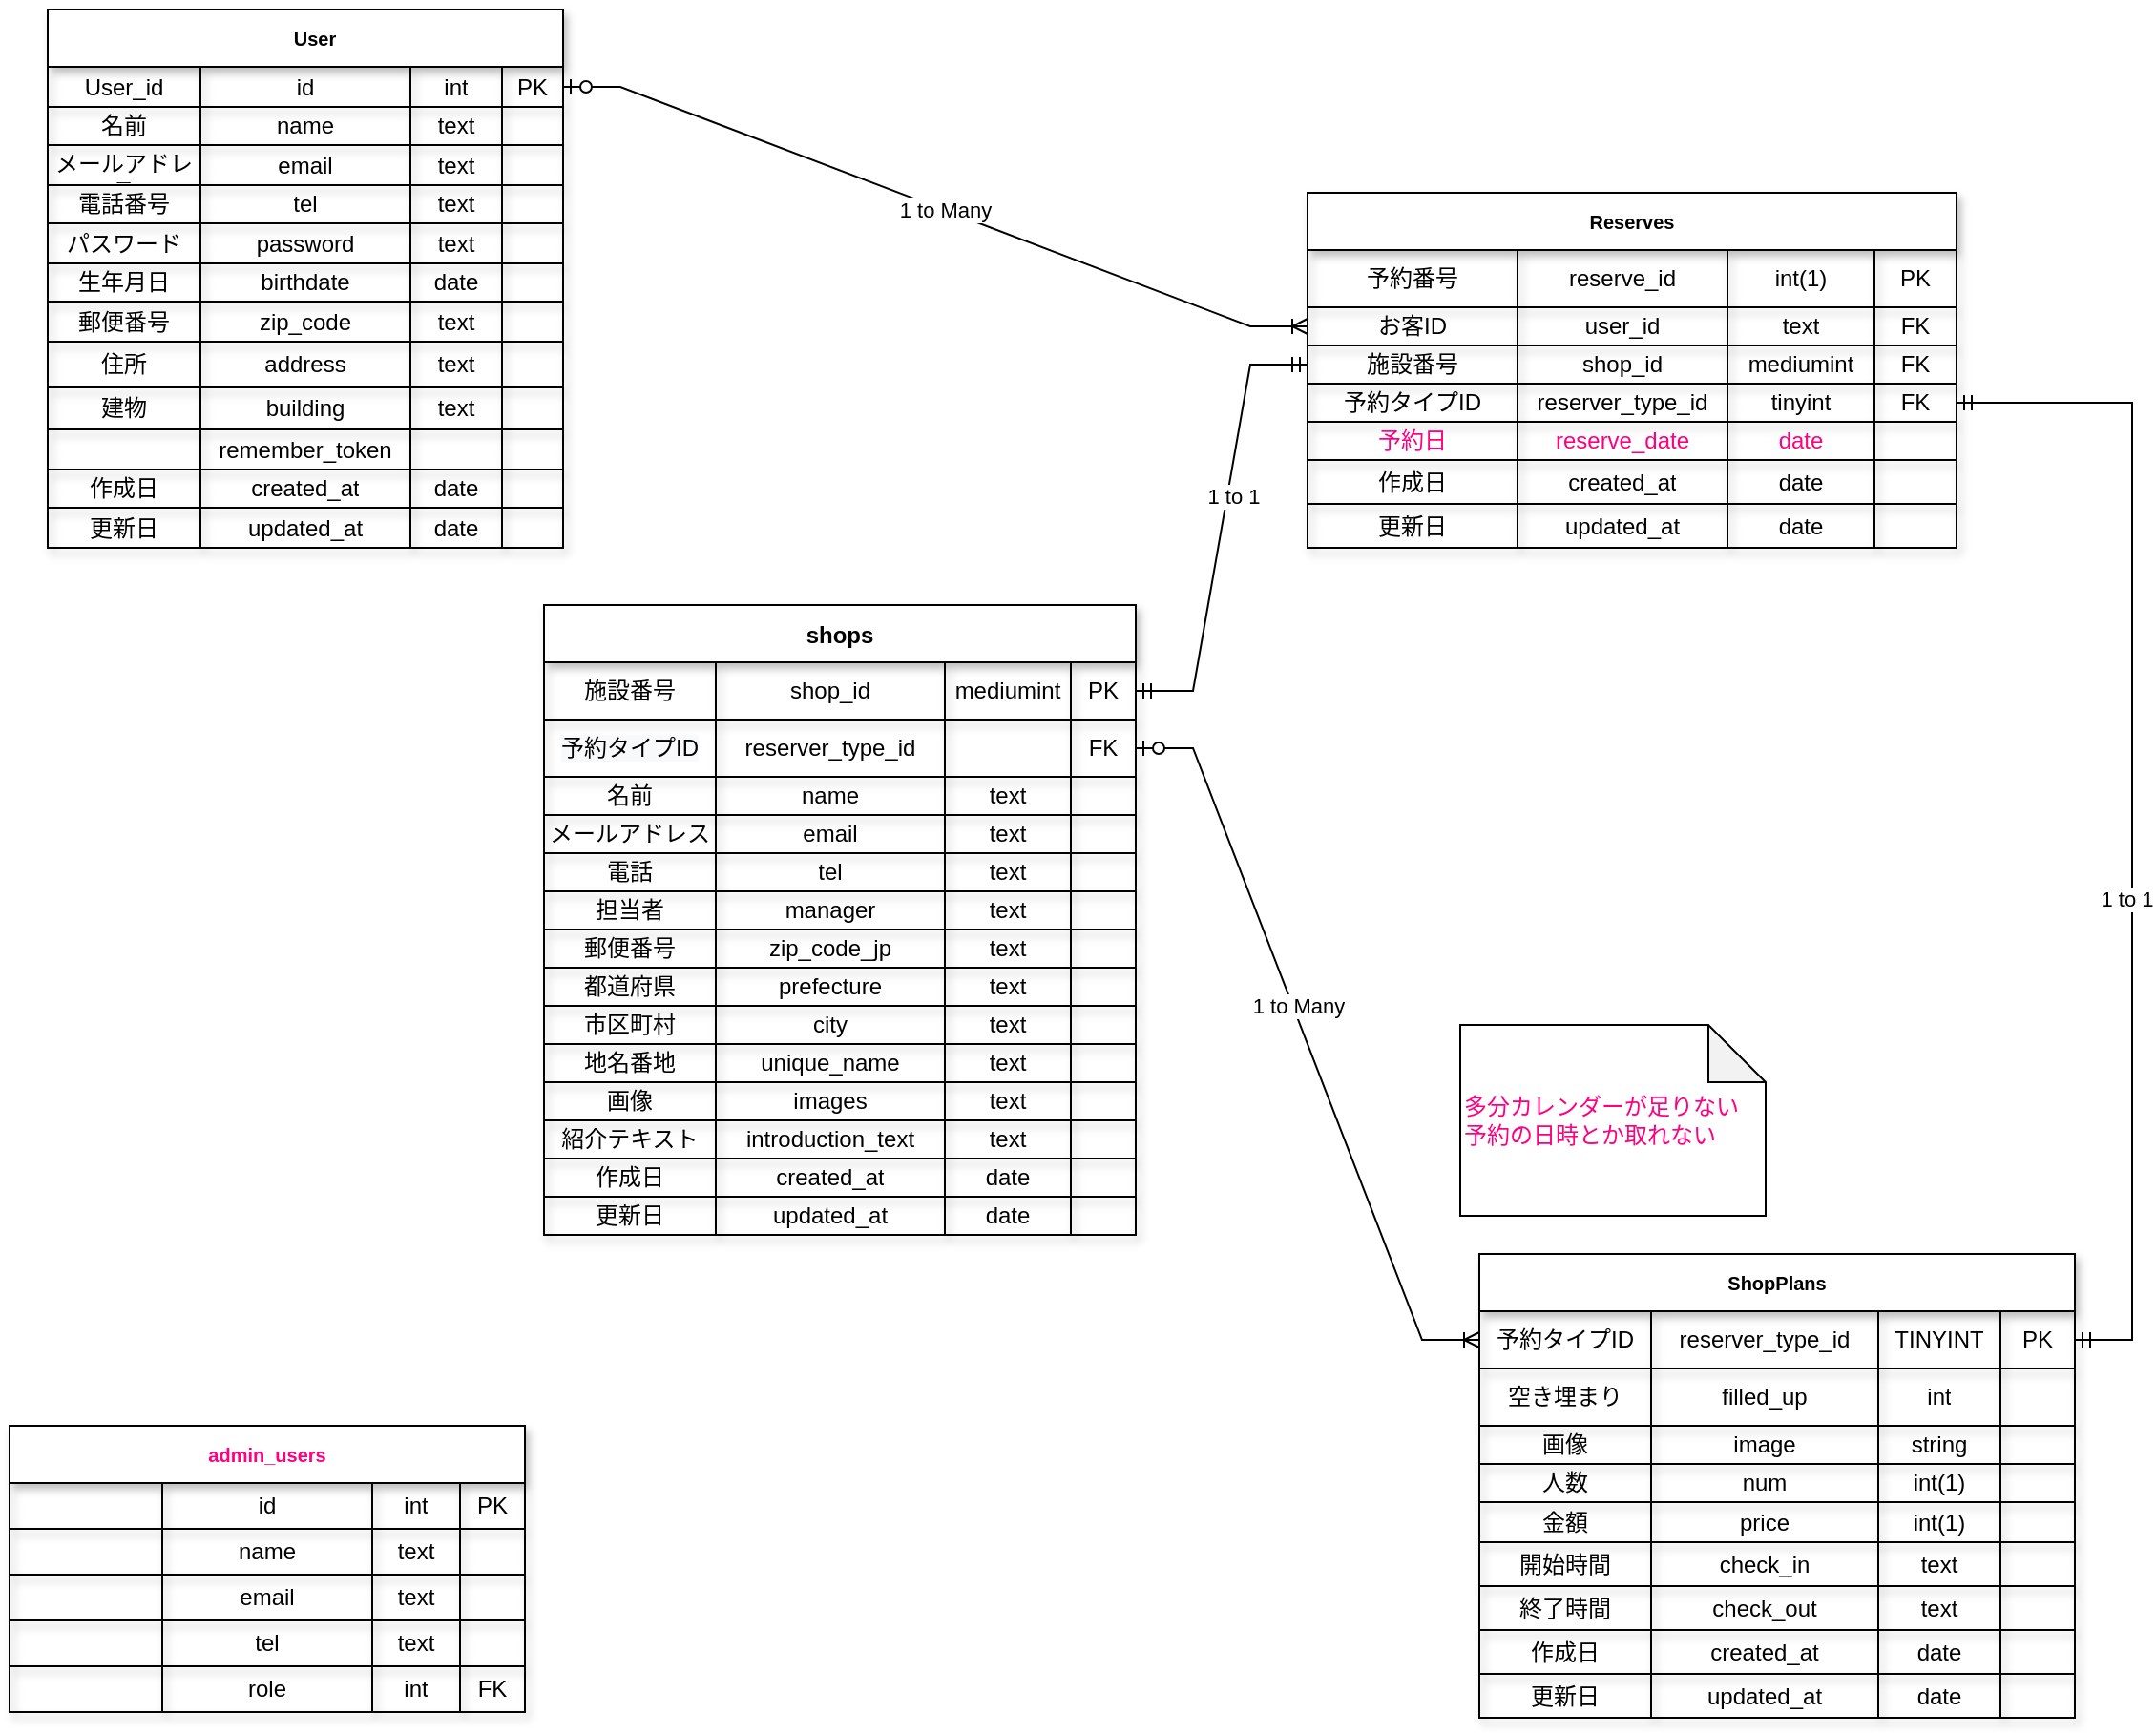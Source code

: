 <mxfile version="19.0.0" type="device" pages="2"><diagram id="AX6mJveGhOH7LJU7n3i2" name="ER図"><mxGraphModel dx="1566" dy="1841" grid="1" gridSize="10" guides="1" tooltips="1" connect="1" arrows="1" fold="1" page="1" pageScale="1" pageWidth="1169" pageHeight="827" math="0" shadow="0"><root><mxCell id="0"/><mxCell id="1" parent="0"/><mxCell id="y6rH2BC2IuB2feBgGOvX-81" value="admin_users" style="shape=table;startSize=30;container=1;collapsible=0;childLayout=tableLayout;fontStyle=1;align=center;shadow=1;fontSize=10;fontColor=#FF0080;" parent="1" vertex="1"><mxGeometry x="20" y="460" width="270" height="150" as="geometry"/></mxCell><mxCell id="y6rH2BC2IuB2feBgGOvX-82" value="" style="shape=tableRow;horizontal=0;startSize=0;swimlaneHead=0;swimlaneBody=0;top=0;left=0;bottom=0;right=0;collapsible=0;dropTarget=0;fillColor=none;points=[[0,0.5],[1,0.5]];portConstraint=eastwest;shadow=1;" parent="y6rH2BC2IuB2feBgGOvX-81" vertex="1"><mxGeometry y="30" width="270" height="24" as="geometry"/></mxCell><mxCell id="5vDTabGLGNXAXq2WvRrd-11" style="shape=partialRectangle;html=1;whiteSpace=wrap;connectable=0;fillColor=none;top=0;left=0;bottom=0;right=0;overflow=hidden;shadow=1;" parent="y6rH2BC2IuB2feBgGOvX-82" vertex="1"><mxGeometry width="80" height="24" as="geometry"><mxRectangle width="80" height="24" as="alternateBounds"/></mxGeometry></mxCell><mxCell id="y6rH2BC2IuB2feBgGOvX-83" value="id" style="shape=partialRectangle;html=1;whiteSpace=wrap;connectable=0;fillColor=none;top=0;left=0;bottom=0;right=0;overflow=hidden;shadow=1;" parent="y6rH2BC2IuB2feBgGOvX-82" vertex="1"><mxGeometry x="80" width="110" height="24" as="geometry"><mxRectangle width="110" height="24" as="alternateBounds"/></mxGeometry></mxCell><mxCell id="y6rH2BC2IuB2feBgGOvX-84" value="int" style="shape=partialRectangle;html=1;whiteSpace=wrap;connectable=0;fillColor=none;top=0;left=0;bottom=0;right=0;overflow=hidden;shadow=1;" parent="y6rH2BC2IuB2feBgGOvX-82" vertex="1"><mxGeometry x="190" width="46" height="24" as="geometry"><mxRectangle width="46" height="24" as="alternateBounds"/></mxGeometry></mxCell><mxCell id="y6rH2BC2IuB2feBgGOvX-85" value="PK" style="shape=partialRectangle;html=1;whiteSpace=wrap;connectable=0;fillColor=none;top=0;left=0;bottom=0;right=0;overflow=hidden;shadow=1;" parent="y6rH2BC2IuB2feBgGOvX-82" vertex="1"><mxGeometry x="236" width="34" height="24" as="geometry"><mxRectangle width="34" height="24" as="alternateBounds"/></mxGeometry></mxCell><mxCell id="y6rH2BC2IuB2feBgGOvX-86" value="" style="shape=tableRow;horizontal=0;startSize=0;swimlaneHead=0;swimlaneBody=0;top=0;left=0;bottom=0;right=0;collapsible=0;dropTarget=0;fillColor=none;points=[[0,0.5],[1,0.5]];portConstraint=eastwest;shadow=1;" parent="y6rH2BC2IuB2feBgGOvX-81" vertex="1"><mxGeometry y="54" width="270" height="24" as="geometry"/></mxCell><mxCell id="5vDTabGLGNXAXq2WvRrd-12" style="shape=partialRectangle;html=1;whiteSpace=wrap;connectable=0;fillColor=none;top=0;left=0;bottom=0;right=0;overflow=hidden;shadow=1;" parent="y6rH2BC2IuB2feBgGOvX-86" vertex="1"><mxGeometry width="80" height="24" as="geometry"><mxRectangle width="80" height="24" as="alternateBounds"/></mxGeometry></mxCell><mxCell id="y6rH2BC2IuB2feBgGOvX-87" value="name" style="shape=partialRectangle;html=1;whiteSpace=wrap;connectable=0;fillColor=none;top=0;left=0;bottom=0;right=0;overflow=hidden;shadow=1;" parent="y6rH2BC2IuB2feBgGOvX-86" vertex="1"><mxGeometry x="80" width="110" height="24" as="geometry"><mxRectangle width="110" height="24" as="alternateBounds"/></mxGeometry></mxCell><mxCell id="y6rH2BC2IuB2feBgGOvX-88" value="text" style="shape=partialRectangle;html=1;whiteSpace=wrap;connectable=0;fillColor=none;top=0;left=0;bottom=0;right=0;overflow=hidden;shadow=1;" parent="y6rH2BC2IuB2feBgGOvX-86" vertex="1"><mxGeometry x="190" width="46" height="24" as="geometry"><mxRectangle width="46" height="24" as="alternateBounds"/></mxGeometry></mxCell><mxCell id="y6rH2BC2IuB2feBgGOvX-89" value="" style="shape=partialRectangle;html=1;whiteSpace=wrap;connectable=0;fillColor=none;top=0;left=0;bottom=0;right=0;overflow=hidden;shadow=1;" parent="y6rH2BC2IuB2feBgGOvX-86" vertex="1"><mxGeometry x="236" width="34" height="24" as="geometry"><mxRectangle width="34" height="24" as="alternateBounds"/></mxGeometry></mxCell><mxCell id="y6rH2BC2IuB2feBgGOvX-121" style="shape=tableRow;horizontal=0;startSize=0;swimlaneHead=0;swimlaneBody=0;top=0;left=0;bottom=0;right=0;collapsible=0;dropTarget=0;fillColor=none;points=[[0,0.5],[1,0.5]];portConstraint=eastwest;shadow=1;" parent="y6rH2BC2IuB2feBgGOvX-81" vertex="1"><mxGeometry y="78" width="270" height="24" as="geometry"/></mxCell><mxCell id="5vDTabGLGNXAXq2WvRrd-13" style="shape=partialRectangle;html=1;whiteSpace=wrap;connectable=0;fillColor=none;top=0;left=0;bottom=0;right=0;overflow=hidden;shadow=1;" parent="y6rH2BC2IuB2feBgGOvX-121" vertex="1"><mxGeometry width="80" height="24" as="geometry"><mxRectangle width="80" height="24" as="alternateBounds"/></mxGeometry></mxCell><mxCell id="y6rH2BC2IuB2feBgGOvX-122" value="email" style="shape=partialRectangle;html=1;whiteSpace=wrap;connectable=0;fillColor=none;top=0;left=0;bottom=0;right=0;overflow=hidden;shadow=1;" parent="y6rH2BC2IuB2feBgGOvX-121" vertex="1"><mxGeometry x="80" width="110" height="24" as="geometry"><mxRectangle width="110" height="24" as="alternateBounds"/></mxGeometry></mxCell><mxCell id="y6rH2BC2IuB2feBgGOvX-123" value="text" style="shape=partialRectangle;html=1;whiteSpace=wrap;connectable=0;fillColor=none;top=0;left=0;bottom=0;right=0;overflow=hidden;shadow=1;" parent="y6rH2BC2IuB2feBgGOvX-121" vertex="1"><mxGeometry x="190" width="46" height="24" as="geometry"><mxRectangle width="46" height="24" as="alternateBounds"/></mxGeometry></mxCell><mxCell id="y6rH2BC2IuB2feBgGOvX-124" style="shape=partialRectangle;html=1;whiteSpace=wrap;connectable=0;fillColor=none;top=0;left=0;bottom=0;right=0;overflow=hidden;shadow=1;" parent="y6rH2BC2IuB2feBgGOvX-121" vertex="1"><mxGeometry x="236" width="34" height="24" as="geometry"><mxRectangle width="34" height="24" as="alternateBounds"/></mxGeometry></mxCell><mxCell id="y6rH2BC2IuB2feBgGOvX-117" style="shape=tableRow;horizontal=0;startSize=0;swimlaneHead=0;swimlaneBody=0;top=0;left=0;bottom=0;right=0;collapsible=0;dropTarget=0;fillColor=none;points=[[0,0.5],[1,0.5]];portConstraint=eastwest;shadow=1;" parent="y6rH2BC2IuB2feBgGOvX-81" vertex="1"><mxGeometry y="102" width="270" height="24" as="geometry"/></mxCell><mxCell id="5vDTabGLGNXAXq2WvRrd-14" style="shape=partialRectangle;html=1;whiteSpace=wrap;connectable=0;fillColor=none;top=0;left=0;bottom=0;right=0;overflow=hidden;shadow=1;" parent="y6rH2BC2IuB2feBgGOvX-117" vertex="1"><mxGeometry width="80" height="24" as="geometry"><mxRectangle width="80" height="24" as="alternateBounds"/></mxGeometry></mxCell><mxCell id="y6rH2BC2IuB2feBgGOvX-118" value="tel" style="shape=partialRectangle;html=1;whiteSpace=wrap;connectable=0;fillColor=none;top=0;left=0;bottom=0;right=0;overflow=hidden;shadow=1;" parent="y6rH2BC2IuB2feBgGOvX-117" vertex="1"><mxGeometry x="80" width="110" height="24" as="geometry"><mxRectangle width="110" height="24" as="alternateBounds"/></mxGeometry></mxCell><mxCell id="y6rH2BC2IuB2feBgGOvX-119" value="text" style="shape=partialRectangle;html=1;whiteSpace=wrap;connectable=0;fillColor=none;top=0;left=0;bottom=0;right=0;overflow=hidden;shadow=1;" parent="y6rH2BC2IuB2feBgGOvX-117" vertex="1"><mxGeometry x="190" width="46" height="24" as="geometry"><mxRectangle width="46" height="24" as="alternateBounds"/></mxGeometry></mxCell><mxCell id="y6rH2BC2IuB2feBgGOvX-120" style="shape=partialRectangle;html=1;whiteSpace=wrap;connectable=0;fillColor=none;top=0;left=0;bottom=0;right=0;overflow=hidden;shadow=1;" parent="y6rH2BC2IuB2feBgGOvX-117" vertex="1"><mxGeometry x="236" width="34" height="24" as="geometry"><mxRectangle width="34" height="24" as="alternateBounds"/></mxGeometry></mxCell><mxCell id="y6rH2BC2IuB2feBgGOvX-113" style="shape=tableRow;horizontal=0;startSize=0;swimlaneHead=0;swimlaneBody=0;top=0;left=0;bottom=0;right=0;collapsible=0;dropTarget=0;fillColor=none;points=[[0,0.5],[1,0.5]];portConstraint=eastwest;shadow=1;" parent="y6rH2BC2IuB2feBgGOvX-81" vertex="1"><mxGeometry y="126" width="270" height="24" as="geometry"/></mxCell><mxCell id="5vDTabGLGNXAXq2WvRrd-15" style="shape=partialRectangle;html=1;whiteSpace=wrap;connectable=0;fillColor=none;top=0;left=0;bottom=0;right=0;overflow=hidden;shadow=1;" parent="y6rH2BC2IuB2feBgGOvX-113" vertex="1"><mxGeometry width="80" height="24" as="geometry"><mxRectangle width="80" height="24" as="alternateBounds"/></mxGeometry></mxCell><mxCell id="y6rH2BC2IuB2feBgGOvX-114" value="role" style="shape=partialRectangle;html=1;whiteSpace=wrap;connectable=0;fillColor=none;top=0;left=0;bottom=0;right=0;overflow=hidden;shadow=1;" parent="y6rH2BC2IuB2feBgGOvX-113" vertex="1"><mxGeometry x="80" width="110" height="24" as="geometry"><mxRectangle width="110" height="24" as="alternateBounds"/></mxGeometry></mxCell><mxCell id="y6rH2BC2IuB2feBgGOvX-115" value="int" style="shape=partialRectangle;html=1;whiteSpace=wrap;connectable=0;fillColor=none;top=0;left=0;bottom=0;right=0;overflow=hidden;shadow=1;" parent="y6rH2BC2IuB2feBgGOvX-113" vertex="1"><mxGeometry x="190" width="46" height="24" as="geometry"><mxRectangle width="46" height="24" as="alternateBounds"/></mxGeometry></mxCell><mxCell id="y6rH2BC2IuB2feBgGOvX-116" value="FK" style="shape=partialRectangle;html=1;whiteSpace=wrap;connectable=0;fillColor=none;top=0;left=0;bottom=0;right=0;overflow=hidden;shadow=1;" parent="y6rH2BC2IuB2feBgGOvX-113" vertex="1"><mxGeometry x="236" width="34" height="24" as="geometry"><mxRectangle width="34" height="24" as="alternateBounds"/></mxGeometry></mxCell><mxCell id="y6rH2BC2IuB2feBgGOvX-129" value="shops" style="shape=table;startSize=30;container=1;collapsible=0;childLayout=tableLayout;fontStyle=1;align=center;shadow=1;" parent="1" vertex="1"><mxGeometry x="300" y="30" width="310" height="330.0" as="geometry"/></mxCell><mxCell id="5vDTabGLGNXAXq2WvRrd-96" style="shape=tableRow;horizontal=0;startSize=0;swimlaneHead=0;swimlaneBody=0;top=0;left=0;bottom=0;right=0;collapsible=0;dropTarget=0;fillColor=none;points=[[0,0.5],[1,0.5]];portConstraint=eastwest;shadow=1;" parent="y6rH2BC2IuB2feBgGOvX-129" vertex="1"><mxGeometry y="30" width="310" height="30" as="geometry"/></mxCell><mxCell id="5vDTabGLGNXAXq2WvRrd-97" value="施設番号" style="shape=partialRectangle;html=1;whiteSpace=wrap;connectable=0;fillColor=none;top=0;left=0;bottom=0;right=0;overflow=hidden;shadow=1;" parent="5vDTabGLGNXAXq2WvRrd-96" vertex="1"><mxGeometry width="90" height="30" as="geometry"><mxRectangle width="90" height="30" as="alternateBounds"/></mxGeometry></mxCell><mxCell id="5vDTabGLGNXAXq2WvRrd-98" value="shop_id" style="shape=partialRectangle;html=1;whiteSpace=wrap;connectable=0;fillColor=none;top=0;left=0;bottom=0;right=0;overflow=hidden;shadow=1;" parent="5vDTabGLGNXAXq2WvRrd-96" vertex="1"><mxGeometry x="90" width="120" height="30" as="geometry"><mxRectangle width="120" height="30" as="alternateBounds"/></mxGeometry></mxCell><mxCell id="5vDTabGLGNXAXq2WvRrd-99" value="mediumint" style="shape=partialRectangle;html=1;whiteSpace=wrap;connectable=0;fillColor=none;top=0;left=0;bottom=0;right=0;overflow=hidden;shadow=1;" parent="5vDTabGLGNXAXq2WvRrd-96" vertex="1"><mxGeometry x="210" width="66" height="30" as="geometry"><mxRectangle width="66" height="30" as="alternateBounds"/></mxGeometry></mxCell><mxCell id="5vDTabGLGNXAXq2WvRrd-100" value="PK" style="shape=partialRectangle;html=1;whiteSpace=wrap;connectable=0;fillColor=none;top=0;left=0;bottom=0;right=0;overflow=hidden;shadow=1;" parent="5vDTabGLGNXAXq2WvRrd-96" vertex="1"><mxGeometry x="276" width="34" height="30" as="geometry"><mxRectangle width="34" height="30" as="alternateBounds"/></mxGeometry></mxCell><mxCell id="_Zq3sUatasDWLmCCns0B-1" style="shape=tableRow;horizontal=0;startSize=0;swimlaneHead=0;swimlaneBody=0;top=0;left=0;bottom=0;right=0;collapsible=0;dropTarget=0;fillColor=none;points=[[0,0.5],[1,0.5]];portConstraint=eastwest;shadow=1;" parent="y6rH2BC2IuB2feBgGOvX-129" vertex="1"><mxGeometry y="60" width="310" height="30" as="geometry"/></mxCell><mxCell id="_Zq3sUatasDWLmCCns0B-2" value="&lt;meta charset=&quot;utf-8&quot;&gt;&lt;span style=&quot;color: rgb(0, 0, 0); font-family: Helvetica; font-size: 12px; font-style: normal; font-variant-ligatures: normal; font-variant-caps: normal; font-weight: 400; letter-spacing: normal; orphans: 2; text-align: center; text-indent: 0px; text-transform: none; widows: 2; word-spacing: 0px; -webkit-text-stroke-width: 0px; background-color: rgb(248, 249, 250); text-decoration-thickness: initial; text-decoration-style: initial; text-decoration-color: initial; float: none; display: inline !important;&quot;&gt;予約タイプID&lt;/span&gt;" style="shape=partialRectangle;html=1;whiteSpace=wrap;connectable=0;fillColor=none;top=0;left=0;bottom=0;right=0;overflow=hidden;shadow=1;" parent="_Zq3sUatasDWLmCCns0B-1" vertex="1"><mxGeometry width="90" height="30" as="geometry"><mxRectangle width="90" height="30" as="alternateBounds"/></mxGeometry></mxCell><mxCell id="_Zq3sUatasDWLmCCns0B-3" value="&lt;span style=&quot;&quot;&gt;reserver_type_id&lt;/span&gt;" style="shape=partialRectangle;html=1;whiteSpace=wrap;connectable=0;fillColor=none;top=0;left=0;bottom=0;right=0;overflow=hidden;shadow=1;" parent="_Zq3sUatasDWLmCCns0B-1" vertex="1"><mxGeometry x="90" width="120" height="30" as="geometry"><mxRectangle width="120" height="30" as="alternateBounds"/></mxGeometry></mxCell><mxCell id="_Zq3sUatasDWLmCCns0B-4" style="shape=partialRectangle;html=1;whiteSpace=wrap;connectable=0;fillColor=none;top=0;left=0;bottom=0;right=0;overflow=hidden;shadow=1;" parent="_Zq3sUatasDWLmCCns0B-1" vertex="1"><mxGeometry x="210" width="66" height="30" as="geometry"><mxRectangle width="66" height="30" as="alternateBounds"/></mxGeometry></mxCell><mxCell id="_Zq3sUatasDWLmCCns0B-5" value="FK" style="shape=partialRectangle;html=1;whiteSpace=wrap;connectable=0;fillColor=none;top=0;left=0;bottom=0;right=0;overflow=hidden;shadow=1;" parent="_Zq3sUatasDWLmCCns0B-1" vertex="1"><mxGeometry x="276" width="34" height="30" as="geometry"><mxRectangle width="34" height="30" as="alternateBounds"/></mxGeometry></mxCell><mxCell id="y6rH2BC2IuB2feBgGOvX-134" value="" style="shape=tableRow;horizontal=0;startSize=0;swimlaneHead=0;swimlaneBody=0;top=0;left=0;bottom=0;right=0;collapsible=0;dropTarget=0;fillColor=none;points=[[0,0.5],[1,0.5]];portConstraint=eastwest;shadow=1;" parent="y6rH2BC2IuB2feBgGOvX-129" vertex="1"><mxGeometry y="90" width="310" height="20" as="geometry"/></mxCell><mxCell id="5vDTabGLGNXAXq2WvRrd-17" value="名前" style="shape=partialRectangle;html=1;whiteSpace=wrap;connectable=0;fillColor=none;top=0;left=0;bottom=0;right=0;overflow=hidden;shadow=1;" parent="y6rH2BC2IuB2feBgGOvX-134" vertex="1"><mxGeometry width="90" height="20" as="geometry"><mxRectangle width="90" height="20" as="alternateBounds"/></mxGeometry></mxCell><mxCell id="y6rH2BC2IuB2feBgGOvX-135" value="name" style="shape=partialRectangle;html=1;whiteSpace=wrap;connectable=0;fillColor=none;top=0;left=0;bottom=0;right=0;overflow=hidden;shadow=1;" parent="y6rH2BC2IuB2feBgGOvX-134" vertex="1"><mxGeometry x="90" width="120" height="20" as="geometry"><mxRectangle width="120" height="20" as="alternateBounds"/></mxGeometry></mxCell><mxCell id="y6rH2BC2IuB2feBgGOvX-136" value="text" style="shape=partialRectangle;html=1;whiteSpace=wrap;connectable=0;fillColor=none;top=0;left=0;bottom=0;right=0;overflow=hidden;shadow=1;" parent="y6rH2BC2IuB2feBgGOvX-134" vertex="1"><mxGeometry x="210" width="66" height="20" as="geometry"><mxRectangle width="66" height="20" as="alternateBounds"/></mxGeometry></mxCell><mxCell id="y6rH2BC2IuB2feBgGOvX-137" value="" style="shape=partialRectangle;html=1;whiteSpace=wrap;connectable=0;fillColor=none;top=0;left=0;bottom=0;right=0;overflow=hidden;shadow=1;" parent="y6rH2BC2IuB2feBgGOvX-134" vertex="1"><mxGeometry x="276" width="34" height="20" as="geometry"><mxRectangle width="34" height="20" as="alternateBounds"/></mxGeometry></mxCell><mxCell id="y6rH2BC2IuB2feBgGOvX-138" style="shape=tableRow;horizontal=0;startSize=0;swimlaneHead=0;swimlaneBody=0;top=0;left=0;bottom=0;right=0;collapsible=0;dropTarget=0;fillColor=none;points=[[0,0.5],[1,0.5]];portConstraint=eastwest;shadow=1;" parent="y6rH2BC2IuB2feBgGOvX-129" vertex="1"><mxGeometry y="110" width="310" height="20" as="geometry"/></mxCell><mxCell id="5vDTabGLGNXAXq2WvRrd-18" value="メールアドレス" style="shape=partialRectangle;html=1;whiteSpace=wrap;connectable=0;fillColor=none;top=0;left=0;bottom=0;right=0;overflow=hidden;shadow=1;" parent="y6rH2BC2IuB2feBgGOvX-138" vertex="1"><mxGeometry width="90" height="20" as="geometry"><mxRectangle width="90" height="20" as="alternateBounds"/></mxGeometry></mxCell><mxCell id="y6rH2BC2IuB2feBgGOvX-139" value="email" style="shape=partialRectangle;html=1;whiteSpace=wrap;connectable=0;fillColor=none;top=0;left=0;bottom=0;right=0;overflow=hidden;shadow=1;" parent="y6rH2BC2IuB2feBgGOvX-138" vertex="1"><mxGeometry x="90" width="120" height="20" as="geometry"><mxRectangle width="120" height="20" as="alternateBounds"/></mxGeometry></mxCell><mxCell id="y6rH2BC2IuB2feBgGOvX-140" value="text" style="shape=partialRectangle;html=1;whiteSpace=wrap;connectable=0;fillColor=none;top=0;left=0;bottom=0;right=0;overflow=hidden;shadow=1;" parent="y6rH2BC2IuB2feBgGOvX-138" vertex="1"><mxGeometry x="210" width="66" height="20" as="geometry"><mxRectangle width="66" height="20" as="alternateBounds"/></mxGeometry></mxCell><mxCell id="y6rH2BC2IuB2feBgGOvX-141" style="shape=partialRectangle;html=1;whiteSpace=wrap;connectable=0;fillColor=none;top=0;left=0;bottom=0;right=0;overflow=hidden;shadow=1;" parent="y6rH2BC2IuB2feBgGOvX-138" vertex="1"><mxGeometry x="276" width="34" height="20" as="geometry"><mxRectangle width="34" height="20" as="alternateBounds"/></mxGeometry></mxCell><mxCell id="y6rH2BC2IuB2feBgGOvX-142" style="shape=tableRow;horizontal=0;startSize=0;swimlaneHead=0;swimlaneBody=0;top=0;left=0;bottom=0;right=0;collapsible=0;dropTarget=0;fillColor=none;points=[[0,0.5],[1,0.5]];portConstraint=eastwest;shadow=1;" parent="y6rH2BC2IuB2feBgGOvX-129" vertex="1"><mxGeometry y="130" width="310" height="20" as="geometry"/></mxCell><mxCell id="5vDTabGLGNXAXq2WvRrd-19" value="電話" style="shape=partialRectangle;html=1;whiteSpace=wrap;connectable=0;fillColor=none;top=0;left=0;bottom=0;right=0;overflow=hidden;shadow=1;" parent="y6rH2BC2IuB2feBgGOvX-142" vertex="1"><mxGeometry width="90" height="20" as="geometry"><mxRectangle width="90" height="20" as="alternateBounds"/></mxGeometry></mxCell><mxCell id="y6rH2BC2IuB2feBgGOvX-143" value="tel" style="shape=partialRectangle;html=1;whiteSpace=wrap;connectable=0;fillColor=none;top=0;left=0;bottom=0;right=0;overflow=hidden;shadow=1;" parent="y6rH2BC2IuB2feBgGOvX-142" vertex="1"><mxGeometry x="90" width="120" height="20" as="geometry"><mxRectangle width="120" height="20" as="alternateBounds"/></mxGeometry></mxCell><mxCell id="y6rH2BC2IuB2feBgGOvX-144" value="text" style="shape=partialRectangle;html=1;whiteSpace=wrap;connectable=0;fillColor=none;top=0;left=0;bottom=0;right=0;overflow=hidden;shadow=1;" parent="y6rH2BC2IuB2feBgGOvX-142" vertex="1"><mxGeometry x="210" width="66" height="20" as="geometry"><mxRectangle width="66" height="20" as="alternateBounds"/></mxGeometry></mxCell><mxCell id="y6rH2BC2IuB2feBgGOvX-145" style="shape=partialRectangle;html=1;whiteSpace=wrap;connectable=0;fillColor=none;top=0;left=0;bottom=0;right=0;overflow=hidden;shadow=1;" parent="y6rH2BC2IuB2feBgGOvX-142" vertex="1"><mxGeometry x="276" width="34" height="20" as="geometry"><mxRectangle width="34" height="20" as="alternateBounds"/></mxGeometry></mxCell><mxCell id="y6rH2BC2IuB2feBgGOvX-146" style="shape=tableRow;horizontal=0;startSize=0;swimlaneHead=0;swimlaneBody=0;top=0;left=0;bottom=0;right=0;collapsible=0;dropTarget=0;fillColor=none;points=[[0,0.5],[1,0.5]];portConstraint=eastwest;shadow=1;" parent="y6rH2BC2IuB2feBgGOvX-129" vertex="1"><mxGeometry y="150" width="310" height="20" as="geometry"/></mxCell><mxCell id="5vDTabGLGNXAXq2WvRrd-20" value="担当者" style="shape=partialRectangle;html=1;whiteSpace=wrap;connectable=0;fillColor=none;top=0;left=0;bottom=0;right=0;overflow=hidden;shadow=1;" parent="y6rH2BC2IuB2feBgGOvX-146" vertex="1"><mxGeometry width="90" height="20" as="geometry"><mxRectangle width="90" height="20" as="alternateBounds"/></mxGeometry></mxCell><mxCell id="y6rH2BC2IuB2feBgGOvX-147" value="manager" style="shape=partialRectangle;html=1;whiteSpace=wrap;connectable=0;fillColor=none;top=0;left=0;bottom=0;right=0;overflow=hidden;shadow=1;" parent="y6rH2BC2IuB2feBgGOvX-146" vertex="1"><mxGeometry x="90" width="120" height="20" as="geometry"><mxRectangle width="120" height="20" as="alternateBounds"/></mxGeometry></mxCell><mxCell id="y6rH2BC2IuB2feBgGOvX-148" value="text" style="shape=partialRectangle;html=1;whiteSpace=wrap;connectable=0;fillColor=none;top=0;left=0;bottom=0;right=0;overflow=hidden;shadow=1;" parent="y6rH2BC2IuB2feBgGOvX-146" vertex="1"><mxGeometry x="210" width="66" height="20" as="geometry"><mxRectangle width="66" height="20" as="alternateBounds"/></mxGeometry></mxCell><mxCell id="y6rH2BC2IuB2feBgGOvX-149" value="" style="shape=partialRectangle;html=1;whiteSpace=wrap;connectable=0;fillColor=none;top=0;left=0;bottom=0;right=0;overflow=hidden;shadow=1;" parent="y6rH2BC2IuB2feBgGOvX-146" vertex="1"><mxGeometry x="276" width="34" height="20" as="geometry"><mxRectangle width="34" height="20" as="alternateBounds"/></mxGeometry></mxCell><mxCell id="y6rH2BC2IuB2feBgGOvX-150" style="shape=tableRow;horizontal=0;startSize=0;swimlaneHead=0;swimlaneBody=0;top=0;left=0;bottom=0;right=0;collapsible=0;dropTarget=0;fillColor=none;points=[[0,0.5],[1,0.5]];portConstraint=eastwest;shadow=1;" parent="y6rH2BC2IuB2feBgGOvX-129" vertex="1"><mxGeometry y="170" width="310" height="20" as="geometry"/></mxCell><mxCell id="5vDTabGLGNXAXq2WvRrd-21" value="郵便番号" style="shape=partialRectangle;html=1;whiteSpace=wrap;connectable=0;fillColor=none;top=0;left=0;bottom=0;right=0;overflow=hidden;shadow=1;" parent="y6rH2BC2IuB2feBgGOvX-150" vertex="1"><mxGeometry width="90" height="20" as="geometry"><mxRectangle width="90" height="20" as="alternateBounds"/></mxGeometry></mxCell><mxCell id="y6rH2BC2IuB2feBgGOvX-151" value="zip_code_jp" style="shape=partialRectangle;html=1;whiteSpace=wrap;connectable=0;fillColor=none;top=0;left=0;bottom=0;right=0;overflow=hidden;shadow=1;" parent="y6rH2BC2IuB2feBgGOvX-150" vertex="1"><mxGeometry x="90" width="120" height="20" as="geometry"><mxRectangle width="120" height="20" as="alternateBounds"/></mxGeometry></mxCell><mxCell id="y6rH2BC2IuB2feBgGOvX-152" value="text" style="shape=partialRectangle;html=1;whiteSpace=wrap;connectable=0;fillColor=none;top=0;left=0;bottom=0;right=0;overflow=hidden;shadow=1;" parent="y6rH2BC2IuB2feBgGOvX-150" vertex="1"><mxGeometry x="210" width="66" height="20" as="geometry"><mxRectangle width="66" height="20" as="alternateBounds"/></mxGeometry></mxCell><mxCell id="y6rH2BC2IuB2feBgGOvX-153" style="shape=partialRectangle;html=1;whiteSpace=wrap;connectable=0;fillColor=none;top=0;left=0;bottom=0;right=0;overflow=hidden;shadow=1;" parent="y6rH2BC2IuB2feBgGOvX-150" vertex="1"><mxGeometry x="276" width="34" height="20" as="geometry"><mxRectangle width="34" height="20" as="alternateBounds"/></mxGeometry></mxCell><mxCell id="y6rH2BC2IuB2feBgGOvX-154" style="shape=tableRow;horizontal=0;startSize=0;swimlaneHead=0;swimlaneBody=0;top=0;left=0;bottom=0;right=0;collapsible=0;dropTarget=0;fillColor=none;points=[[0,0.5],[1,0.5]];portConstraint=eastwest;shadow=1;" parent="y6rH2BC2IuB2feBgGOvX-129" vertex="1"><mxGeometry y="190" width="310" height="20" as="geometry"/></mxCell><mxCell id="5vDTabGLGNXAXq2WvRrd-22" value="都道府県" style="shape=partialRectangle;html=1;whiteSpace=wrap;connectable=0;fillColor=none;top=0;left=0;bottom=0;right=0;overflow=hidden;shadow=1;fontSize=12;" parent="y6rH2BC2IuB2feBgGOvX-154" vertex="1"><mxGeometry width="90" height="20" as="geometry"><mxRectangle width="90" height="20" as="alternateBounds"/></mxGeometry></mxCell><mxCell id="y6rH2BC2IuB2feBgGOvX-155" value="prefecture" style="shape=partialRectangle;html=1;whiteSpace=wrap;connectable=0;fillColor=none;top=0;left=0;bottom=0;right=0;overflow=hidden;shadow=1;" parent="y6rH2BC2IuB2feBgGOvX-154" vertex="1"><mxGeometry x="90" width="120" height="20" as="geometry"><mxRectangle width="120" height="20" as="alternateBounds"/></mxGeometry></mxCell><mxCell id="y6rH2BC2IuB2feBgGOvX-156" value="text" style="shape=partialRectangle;html=1;whiteSpace=wrap;connectable=0;fillColor=none;top=0;left=0;bottom=0;right=0;overflow=hidden;shadow=1;" parent="y6rH2BC2IuB2feBgGOvX-154" vertex="1"><mxGeometry x="210" width="66" height="20" as="geometry"><mxRectangle width="66" height="20" as="alternateBounds"/></mxGeometry></mxCell><mxCell id="y6rH2BC2IuB2feBgGOvX-157" style="shape=partialRectangle;html=1;whiteSpace=wrap;connectable=0;fillColor=none;top=0;left=0;bottom=0;right=0;overflow=hidden;shadow=1;" parent="y6rH2BC2IuB2feBgGOvX-154" vertex="1"><mxGeometry x="276" width="34" height="20" as="geometry"><mxRectangle width="34" height="20" as="alternateBounds"/></mxGeometry></mxCell><mxCell id="y6rH2BC2IuB2feBgGOvX-158" style="shape=tableRow;horizontal=0;startSize=0;swimlaneHead=0;swimlaneBody=0;top=0;left=0;bottom=0;right=0;collapsible=0;dropTarget=0;fillColor=none;points=[[0,0.5],[1,0.5]];portConstraint=eastwest;shadow=1;" parent="y6rH2BC2IuB2feBgGOvX-129" vertex="1"><mxGeometry y="210" width="310" height="20" as="geometry"/></mxCell><mxCell id="5vDTabGLGNXAXq2WvRrd-23" value="市区町村" style="shape=partialRectangle;html=1;whiteSpace=wrap;connectable=0;fillColor=none;top=0;left=0;bottom=0;right=0;overflow=hidden;shadow=1;" parent="y6rH2BC2IuB2feBgGOvX-158" vertex="1"><mxGeometry width="90" height="20" as="geometry"><mxRectangle width="90" height="20" as="alternateBounds"/></mxGeometry></mxCell><mxCell id="y6rH2BC2IuB2feBgGOvX-159" value="city" style="shape=partialRectangle;html=1;whiteSpace=wrap;connectable=0;fillColor=none;top=0;left=0;bottom=0;right=0;overflow=hidden;shadow=1;" parent="y6rH2BC2IuB2feBgGOvX-158" vertex="1"><mxGeometry x="90" width="120" height="20" as="geometry"><mxRectangle width="120" height="20" as="alternateBounds"/></mxGeometry></mxCell><mxCell id="y6rH2BC2IuB2feBgGOvX-160" value="text" style="shape=partialRectangle;html=1;whiteSpace=wrap;connectable=0;fillColor=none;top=0;left=0;bottom=0;right=0;overflow=hidden;shadow=1;" parent="y6rH2BC2IuB2feBgGOvX-158" vertex="1"><mxGeometry x="210" width="66" height="20" as="geometry"><mxRectangle width="66" height="20" as="alternateBounds"/></mxGeometry></mxCell><mxCell id="y6rH2BC2IuB2feBgGOvX-161" style="shape=partialRectangle;html=1;whiteSpace=wrap;connectable=0;fillColor=none;top=0;left=0;bottom=0;right=0;overflow=hidden;shadow=1;" parent="y6rH2BC2IuB2feBgGOvX-158" vertex="1"><mxGeometry x="276" width="34" height="20" as="geometry"><mxRectangle width="34" height="20" as="alternateBounds"/></mxGeometry></mxCell><mxCell id="y6rH2BC2IuB2feBgGOvX-162" style="shape=tableRow;horizontal=0;startSize=0;swimlaneHead=0;swimlaneBody=0;top=0;left=0;bottom=0;right=0;collapsible=0;dropTarget=0;fillColor=none;points=[[0,0.5],[1,0.5]];portConstraint=eastwest;shadow=1;" parent="y6rH2BC2IuB2feBgGOvX-129" vertex="1"><mxGeometry y="230" width="310" height="20" as="geometry"/></mxCell><mxCell id="5vDTabGLGNXAXq2WvRrd-24" value="地名番地" style="shape=partialRectangle;html=1;whiteSpace=wrap;connectable=0;fillColor=none;top=0;left=0;bottom=0;right=0;overflow=hidden;shadow=1;" parent="y6rH2BC2IuB2feBgGOvX-162" vertex="1"><mxGeometry width="90" height="20" as="geometry"><mxRectangle width="90" height="20" as="alternateBounds"/></mxGeometry></mxCell><mxCell id="y6rH2BC2IuB2feBgGOvX-163" value="unique_name" style="shape=partialRectangle;html=1;whiteSpace=wrap;connectable=0;fillColor=none;top=0;left=0;bottom=0;right=0;overflow=hidden;shadow=1;" parent="y6rH2BC2IuB2feBgGOvX-162" vertex="1"><mxGeometry x="90" width="120" height="20" as="geometry"><mxRectangle width="120" height="20" as="alternateBounds"/></mxGeometry></mxCell><mxCell id="y6rH2BC2IuB2feBgGOvX-164" value="text" style="shape=partialRectangle;html=1;whiteSpace=wrap;connectable=0;fillColor=none;top=0;left=0;bottom=0;right=0;overflow=hidden;shadow=1;" parent="y6rH2BC2IuB2feBgGOvX-162" vertex="1"><mxGeometry x="210" width="66" height="20" as="geometry"><mxRectangle width="66" height="20" as="alternateBounds"/></mxGeometry></mxCell><mxCell id="y6rH2BC2IuB2feBgGOvX-165" style="shape=partialRectangle;html=1;whiteSpace=wrap;connectable=0;fillColor=none;top=0;left=0;bottom=0;right=0;overflow=hidden;shadow=1;" parent="y6rH2BC2IuB2feBgGOvX-162" vertex="1"><mxGeometry x="276" width="34" height="20" as="geometry"><mxRectangle width="34" height="20" as="alternateBounds"/></mxGeometry></mxCell><mxCell id="y6rH2BC2IuB2feBgGOvX-181" style="shape=tableRow;horizontal=0;startSize=0;swimlaneHead=0;swimlaneBody=0;top=0;left=0;bottom=0;right=0;collapsible=0;dropTarget=0;fillColor=none;points=[[0,0.5],[1,0.5]];portConstraint=eastwest;shadow=1;" parent="y6rH2BC2IuB2feBgGOvX-129" vertex="1"><mxGeometry y="250" width="310" height="20" as="geometry"/></mxCell><mxCell id="5vDTabGLGNXAXq2WvRrd-26" value="&lt;span style=&quot;&quot;&gt;画像&lt;/span&gt;" style="shape=partialRectangle;html=1;whiteSpace=wrap;connectable=0;fillColor=none;top=0;left=0;bottom=0;right=0;overflow=hidden;shadow=1;" parent="y6rH2BC2IuB2feBgGOvX-181" vertex="1"><mxGeometry width="90" height="20" as="geometry"><mxRectangle width="90" height="20" as="alternateBounds"/></mxGeometry></mxCell><mxCell id="y6rH2BC2IuB2feBgGOvX-182" value="images" style="shape=partialRectangle;html=1;whiteSpace=wrap;connectable=0;fillColor=none;top=0;left=0;bottom=0;right=0;overflow=hidden;shadow=1;" parent="y6rH2BC2IuB2feBgGOvX-181" vertex="1"><mxGeometry x="90" width="120" height="20" as="geometry"><mxRectangle width="120" height="20" as="alternateBounds"/></mxGeometry></mxCell><mxCell id="y6rH2BC2IuB2feBgGOvX-183" value="text" style="shape=partialRectangle;html=1;whiteSpace=wrap;connectable=0;fillColor=none;top=0;left=0;bottom=0;right=0;overflow=hidden;shadow=1;" parent="y6rH2BC2IuB2feBgGOvX-181" vertex="1"><mxGeometry x="210" width="66" height="20" as="geometry"><mxRectangle width="66" height="20" as="alternateBounds"/></mxGeometry></mxCell><mxCell id="y6rH2BC2IuB2feBgGOvX-184" style="shape=partialRectangle;html=1;whiteSpace=wrap;connectable=0;fillColor=none;top=0;left=0;bottom=0;right=0;overflow=hidden;shadow=1;" parent="y6rH2BC2IuB2feBgGOvX-181" vertex="1"><mxGeometry x="276" width="34" height="20" as="geometry"><mxRectangle width="34" height="20" as="alternateBounds"/></mxGeometry></mxCell><mxCell id="ILZgqPgSJ7LRRVK3_DfL-9" style="shape=tableRow;horizontal=0;startSize=0;swimlaneHead=0;swimlaneBody=0;top=0;left=0;bottom=0;right=0;collapsible=0;dropTarget=0;fillColor=none;points=[[0,0.5],[1,0.5]];portConstraint=eastwest;shadow=1;" parent="y6rH2BC2IuB2feBgGOvX-129" vertex="1"><mxGeometry y="270" width="310" height="20" as="geometry"/></mxCell><mxCell id="5vDTabGLGNXAXq2WvRrd-27" value="紹介テキスト" style="shape=partialRectangle;html=1;whiteSpace=wrap;connectable=0;fillColor=none;top=0;left=0;bottom=0;right=0;overflow=hidden;shadow=1;" parent="ILZgqPgSJ7LRRVK3_DfL-9" vertex="1"><mxGeometry width="90" height="20" as="geometry"><mxRectangle width="90" height="20" as="alternateBounds"/></mxGeometry></mxCell><mxCell id="ILZgqPgSJ7LRRVK3_DfL-10" value="&lt;span style=&quot;&quot;&gt;introduction_text&lt;/span&gt;" style="shape=partialRectangle;html=1;whiteSpace=wrap;connectable=0;fillColor=none;top=0;left=0;bottom=0;right=0;overflow=hidden;shadow=1;" parent="ILZgqPgSJ7LRRVK3_DfL-9" vertex="1"><mxGeometry x="90" width="120" height="20" as="geometry"><mxRectangle width="120" height="20" as="alternateBounds"/></mxGeometry></mxCell><mxCell id="ILZgqPgSJ7LRRVK3_DfL-11" value="text" style="shape=partialRectangle;html=1;whiteSpace=wrap;connectable=0;fillColor=none;top=0;left=0;bottom=0;right=0;overflow=hidden;shadow=1;" parent="ILZgqPgSJ7LRRVK3_DfL-9" vertex="1"><mxGeometry x="210" width="66" height="20" as="geometry"><mxRectangle width="66" height="20" as="alternateBounds"/></mxGeometry></mxCell><mxCell id="ILZgqPgSJ7LRRVK3_DfL-12" style="shape=partialRectangle;html=1;whiteSpace=wrap;connectable=0;fillColor=none;top=0;left=0;bottom=0;right=0;overflow=hidden;shadow=1;" parent="ILZgqPgSJ7LRRVK3_DfL-9" vertex="1"><mxGeometry x="276" width="34" height="20" as="geometry"><mxRectangle width="34" height="20" as="alternateBounds"/></mxGeometry></mxCell><mxCell id="5vDTabGLGNXAXq2WvRrd-54" style="shape=tableRow;horizontal=0;startSize=0;swimlaneHead=0;swimlaneBody=0;top=0;left=0;bottom=0;right=0;collapsible=0;dropTarget=0;fillColor=none;points=[[0,0.5],[1,0.5]];portConstraint=eastwest;shadow=1;" parent="y6rH2BC2IuB2feBgGOvX-129" vertex="1"><mxGeometry y="290" width="310" height="20" as="geometry"/></mxCell><mxCell id="5vDTabGLGNXAXq2WvRrd-55" value="作成日" style="shape=partialRectangle;html=1;whiteSpace=wrap;connectable=0;fillColor=none;top=0;left=0;bottom=0;right=0;overflow=hidden;shadow=1;" parent="5vDTabGLGNXAXq2WvRrd-54" vertex="1"><mxGeometry width="90" height="20" as="geometry"><mxRectangle width="90" height="20" as="alternateBounds"/></mxGeometry></mxCell><mxCell id="5vDTabGLGNXAXq2WvRrd-56" value="created_at" style="shape=partialRectangle;html=1;whiteSpace=wrap;connectable=0;fillColor=none;top=0;left=0;bottom=0;right=0;overflow=hidden;shadow=1;" parent="5vDTabGLGNXAXq2WvRrd-54" vertex="1"><mxGeometry x="90" width="120" height="20" as="geometry"><mxRectangle width="120" height="20" as="alternateBounds"/></mxGeometry></mxCell><mxCell id="5vDTabGLGNXAXq2WvRrd-57" value="date" style="shape=partialRectangle;html=1;whiteSpace=wrap;connectable=0;fillColor=none;top=0;left=0;bottom=0;right=0;overflow=hidden;shadow=1;" parent="5vDTabGLGNXAXq2WvRrd-54" vertex="1"><mxGeometry x="210" width="66" height="20" as="geometry"><mxRectangle width="66" height="20" as="alternateBounds"/></mxGeometry></mxCell><mxCell id="5vDTabGLGNXAXq2WvRrd-58" style="shape=partialRectangle;html=1;whiteSpace=wrap;connectable=0;fillColor=none;top=0;left=0;bottom=0;right=0;overflow=hidden;shadow=1;" parent="5vDTabGLGNXAXq2WvRrd-54" vertex="1"><mxGeometry x="276" width="34" height="20" as="geometry"><mxRectangle width="34" height="20" as="alternateBounds"/></mxGeometry></mxCell><mxCell id="5vDTabGLGNXAXq2WvRrd-162" style="shape=tableRow;horizontal=0;startSize=0;swimlaneHead=0;swimlaneBody=0;top=0;left=0;bottom=0;right=0;collapsible=0;dropTarget=0;fillColor=none;points=[[0,0.5],[1,0.5]];portConstraint=eastwest;shadow=1;" parent="y6rH2BC2IuB2feBgGOvX-129" vertex="1"><mxGeometry y="310" width="310" height="20" as="geometry"/></mxCell><mxCell id="5vDTabGLGNXAXq2WvRrd-163" value="更新日" style="shape=partialRectangle;html=1;whiteSpace=wrap;connectable=0;fillColor=none;top=0;left=0;bottom=0;right=0;overflow=hidden;shadow=1;" parent="5vDTabGLGNXAXq2WvRrd-162" vertex="1"><mxGeometry width="90" height="20" as="geometry"><mxRectangle width="90" height="20" as="alternateBounds"/></mxGeometry></mxCell><mxCell id="5vDTabGLGNXAXq2WvRrd-164" value="updated_at" style="shape=partialRectangle;html=1;whiteSpace=wrap;connectable=0;fillColor=none;top=0;left=0;bottom=0;right=0;overflow=hidden;shadow=1;" parent="5vDTabGLGNXAXq2WvRrd-162" vertex="1"><mxGeometry x="90" width="120" height="20" as="geometry"><mxRectangle width="120" height="20" as="alternateBounds"/></mxGeometry></mxCell><mxCell id="5vDTabGLGNXAXq2WvRrd-165" value="date" style="shape=partialRectangle;html=1;whiteSpace=wrap;connectable=0;fillColor=none;top=0;left=0;bottom=0;right=0;overflow=hidden;shadow=1;" parent="5vDTabGLGNXAXq2WvRrd-162" vertex="1"><mxGeometry x="210" width="66" height="20" as="geometry"><mxRectangle width="66" height="20" as="alternateBounds"/></mxGeometry></mxCell><mxCell id="5vDTabGLGNXAXq2WvRrd-166" style="shape=partialRectangle;html=1;whiteSpace=wrap;connectable=0;fillColor=none;top=0;left=0;bottom=0;right=0;overflow=hidden;shadow=1;" parent="5vDTabGLGNXAXq2WvRrd-162" vertex="1"><mxGeometry x="276" width="34" height="20" as="geometry"><mxRectangle width="34" height="20" as="alternateBounds"/></mxGeometry></mxCell><mxCell id="y6rH2BC2IuB2feBgGOvX-185" value="　User" style="shape=table;startSize=30;container=1;collapsible=0;childLayout=tableLayout;fontStyle=1;align=center;shadow=1;fontSize=10;" parent="1" vertex="1"><mxGeometry x="40" y="-282" width="270" height="282" as="geometry"/></mxCell><mxCell id="y6rH2BC2IuB2feBgGOvX-186" value="" style="shape=tableRow;horizontal=0;startSize=0;swimlaneHead=0;swimlaneBody=0;top=0;left=0;bottom=0;right=0;collapsible=0;dropTarget=0;fillColor=none;points=[[0,0.5],[1,0.5]];portConstraint=eastwest;shadow=1;" parent="y6rH2BC2IuB2feBgGOvX-185" vertex="1"><mxGeometry y="30" width="270" height="21" as="geometry"/></mxCell><mxCell id="5vDTabGLGNXAXq2WvRrd-1" value="User_id" style="shape=partialRectangle;html=1;whiteSpace=wrap;connectable=0;fillColor=none;top=0;left=0;bottom=0;right=0;overflow=hidden;shadow=1;" parent="y6rH2BC2IuB2feBgGOvX-186" vertex="1"><mxGeometry width="80" height="21" as="geometry"><mxRectangle width="80" height="21" as="alternateBounds"/></mxGeometry></mxCell><mxCell id="y6rH2BC2IuB2feBgGOvX-187" value="id" style="shape=partialRectangle;html=1;whiteSpace=wrap;connectable=0;fillColor=none;top=0;left=0;bottom=0;right=0;overflow=hidden;shadow=1;" parent="y6rH2BC2IuB2feBgGOvX-186" vertex="1"><mxGeometry x="80" width="110" height="21" as="geometry"><mxRectangle width="110" height="21" as="alternateBounds"/></mxGeometry></mxCell><mxCell id="y6rH2BC2IuB2feBgGOvX-188" value="int" style="shape=partialRectangle;html=1;whiteSpace=wrap;connectable=0;fillColor=none;top=0;left=0;bottom=0;right=0;overflow=hidden;shadow=1;" parent="y6rH2BC2IuB2feBgGOvX-186" vertex="1"><mxGeometry x="190" width="48" height="21" as="geometry"><mxRectangle width="48" height="21" as="alternateBounds"/></mxGeometry></mxCell><mxCell id="y6rH2BC2IuB2feBgGOvX-189" value="PK" style="shape=partialRectangle;html=1;whiteSpace=wrap;connectable=0;fillColor=none;top=0;left=0;bottom=0;right=0;overflow=hidden;shadow=1;" parent="y6rH2BC2IuB2feBgGOvX-186" vertex="1"><mxGeometry x="238" width="32" height="21" as="geometry"><mxRectangle width="32" height="21" as="alternateBounds"/></mxGeometry></mxCell><mxCell id="y6rH2BC2IuB2feBgGOvX-190" value="" style="shape=tableRow;horizontal=0;startSize=0;swimlaneHead=0;swimlaneBody=0;top=0;left=0;bottom=0;right=0;collapsible=0;dropTarget=0;fillColor=none;points=[[0,0.5],[1,0.5]];portConstraint=eastwest;shadow=1;" parent="y6rH2BC2IuB2feBgGOvX-185" vertex="1"><mxGeometry y="51" width="270" height="20" as="geometry"/></mxCell><mxCell id="5vDTabGLGNXAXq2WvRrd-2" value="名前&lt;br&gt;" style="shape=partialRectangle;html=1;whiteSpace=wrap;connectable=0;fillColor=none;top=0;left=0;bottom=0;right=0;overflow=hidden;shadow=1;" parent="y6rH2BC2IuB2feBgGOvX-190" vertex="1"><mxGeometry width="80" height="20" as="geometry"><mxRectangle width="80" height="20" as="alternateBounds"/></mxGeometry></mxCell><mxCell id="y6rH2BC2IuB2feBgGOvX-191" value="name" style="shape=partialRectangle;html=1;whiteSpace=wrap;connectable=0;fillColor=none;top=0;left=0;bottom=0;right=0;overflow=hidden;shadow=1;" parent="y6rH2BC2IuB2feBgGOvX-190" vertex="1"><mxGeometry x="80" width="110" height="20" as="geometry"><mxRectangle width="110" height="20" as="alternateBounds"/></mxGeometry></mxCell><mxCell id="y6rH2BC2IuB2feBgGOvX-192" value="text" style="shape=partialRectangle;html=1;whiteSpace=wrap;connectable=0;fillColor=none;top=0;left=0;bottom=0;right=0;overflow=hidden;shadow=1;" parent="y6rH2BC2IuB2feBgGOvX-190" vertex="1"><mxGeometry x="190" width="48" height="20" as="geometry"><mxRectangle width="48" height="20" as="alternateBounds"/></mxGeometry></mxCell><mxCell id="y6rH2BC2IuB2feBgGOvX-193" value="" style="shape=partialRectangle;html=1;whiteSpace=wrap;connectable=0;fillColor=none;top=0;left=0;bottom=0;right=0;overflow=hidden;shadow=1;" parent="y6rH2BC2IuB2feBgGOvX-190" vertex="1"><mxGeometry x="238" width="32" height="20" as="geometry"><mxRectangle width="32" height="20" as="alternateBounds"/></mxGeometry></mxCell><mxCell id="y6rH2BC2IuB2feBgGOvX-194" style="shape=tableRow;horizontal=0;startSize=0;swimlaneHead=0;swimlaneBody=0;top=0;left=0;bottom=0;right=0;collapsible=0;dropTarget=0;fillColor=none;points=[[0,0.5],[1,0.5]];portConstraint=eastwest;shadow=1;" parent="y6rH2BC2IuB2feBgGOvX-185" vertex="1"><mxGeometry y="71" width="270" height="21" as="geometry"/></mxCell><mxCell id="5vDTabGLGNXAXq2WvRrd-3" value="メールアドレス&lt;br&gt;" style="shape=partialRectangle;html=1;whiteSpace=wrap;connectable=0;fillColor=none;top=0;left=0;bottom=0;right=0;overflow=hidden;shadow=1;" parent="y6rH2BC2IuB2feBgGOvX-194" vertex="1"><mxGeometry width="80" height="21" as="geometry"><mxRectangle width="80" height="21" as="alternateBounds"/></mxGeometry></mxCell><mxCell id="y6rH2BC2IuB2feBgGOvX-195" value="email" style="shape=partialRectangle;html=1;whiteSpace=wrap;connectable=0;fillColor=none;top=0;left=0;bottom=0;right=0;overflow=hidden;shadow=1;" parent="y6rH2BC2IuB2feBgGOvX-194" vertex="1"><mxGeometry x="80" width="110" height="21" as="geometry"><mxRectangle width="110" height="21" as="alternateBounds"/></mxGeometry></mxCell><mxCell id="y6rH2BC2IuB2feBgGOvX-196" value="text" style="shape=partialRectangle;html=1;whiteSpace=wrap;connectable=0;fillColor=none;top=0;left=0;bottom=0;right=0;overflow=hidden;shadow=1;" parent="y6rH2BC2IuB2feBgGOvX-194" vertex="1"><mxGeometry x="190" width="48" height="21" as="geometry"><mxRectangle width="48" height="21" as="alternateBounds"/></mxGeometry></mxCell><mxCell id="y6rH2BC2IuB2feBgGOvX-197" style="shape=partialRectangle;html=1;whiteSpace=wrap;connectable=0;fillColor=none;top=0;left=0;bottom=0;right=0;overflow=hidden;shadow=1;" parent="y6rH2BC2IuB2feBgGOvX-194" vertex="1"><mxGeometry x="238" width="32" height="21" as="geometry"><mxRectangle width="32" height="21" as="alternateBounds"/></mxGeometry></mxCell><mxCell id="y6rH2BC2IuB2feBgGOvX-198" style="shape=tableRow;horizontal=0;startSize=0;swimlaneHead=0;swimlaneBody=0;top=0;left=0;bottom=0;right=0;collapsible=0;dropTarget=0;fillColor=none;points=[[0,0.5],[1,0.5]];portConstraint=eastwest;shadow=1;" parent="y6rH2BC2IuB2feBgGOvX-185" vertex="1"><mxGeometry y="92" width="270" height="20" as="geometry"/></mxCell><mxCell id="5vDTabGLGNXAXq2WvRrd-4" value="電話番号" style="shape=partialRectangle;html=1;whiteSpace=wrap;connectable=0;fillColor=none;top=0;left=0;bottom=0;right=0;overflow=hidden;shadow=1;" parent="y6rH2BC2IuB2feBgGOvX-198" vertex="1"><mxGeometry width="80" height="20" as="geometry"><mxRectangle width="80" height="20" as="alternateBounds"/></mxGeometry></mxCell><mxCell id="y6rH2BC2IuB2feBgGOvX-199" value="tel" style="shape=partialRectangle;html=1;whiteSpace=wrap;connectable=0;fillColor=none;top=0;left=0;bottom=0;right=0;overflow=hidden;shadow=1;" parent="y6rH2BC2IuB2feBgGOvX-198" vertex="1"><mxGeometry x="80" width="110" height="20" as="geometry"><mxRectangle width="110" height="20" as="alternateBounds"/></mxGeometry></mxCell><mxCell id="y6rH2BC2IuB2feBgGOvX-200" value="text" style="shape=partialRectangle;html=1;whiteSpace=wrap;connectable=0;fillColor=none;top=0;left=0;bottom=0;right=0;overflow=hidden;shadow=1;" parent="y6rH2BC2IuB2feBgGOvX-198" vertex="1"><mxGeometry x="190" width="48" height="20" as="geometry"><mxRectangle width="48" height="20" as="alternateBounds"/></mxGeometry></mxCell><mxCell id="y6rH2BC2IuB2feBgGOvX-201" style="shape=partialRectangle;html=1;whiteSpace=wrap;connectable=0;fillColor=none;top=0;left=0;bottom=0;right=0;overflow=hidden;shadow=1;" parent="y6rH2BC2IuB2feBgGOvX-198" vertex="1"><mxGeometry x="238" width="32" height="20" as="geometry"><mxRectangle width="32" height="20" as="alternateBounds"/></mxGeometry></mxCell><mxCell id="5vDTabGLGNXAXq2WvRrd-59" style="shape=tableRow;horizontal=0;startSize=0;swimlaneHead=0;swimlaneBody=0;top=0;left=0;bottom=0;right=0;collapsible=0;dropTarget=0;fillColor=none;points=[[0,0.5],[1,0.5]];portConstraint=eastwest;shadow=1;" parent="y6rH2BC2IuB2feBgGOvX-185" vertex="1"><mxGeometry y="112" width="270" height="21" as="geometry"/></mxCell><mxCell id="5vDTabGLGNXAXq2WvRrd-60" value="パスワード" style="shape=partialRectangle;html=1;whiteSpace=wrap;connectable=0;fillColor=none;top=0;left=0;bottom=0;right=0;overflow=hidden;shadow=1;" parent="5vDTabGLGNXAXq2WvRrd-59" vertex="1"><mxGeometry width="80" height="21" as="geometry"><mxRectangle width="80" height="21" as="alternateBounds"/></mxGeometry></mxCell><mxCell id="5vDTabGLGNXAXq2WvRrd-61" value="password" style="shape=partialRectangle;html=1;whiteSpace=wrap;connectable=0;fillColor=none;top=0;left=0;bottom=0;right=0;overflow=hidden;shadow=1;" parent="5vDTabGLGNXAXq2WvRrd-59" vertex="1"><mxGeometry x="80" width="110" height="21" as="geometry"><mxRectangle width="110" height="21" as="alternateBounds"/></mxGeometry></mxCell><mxCell id="5vDTabGLGNXAXq2WvRrd-62" value="text" style="shape=partialRectangle;html=1;whiteSpace=wrap;connectable=0;fillColor=none;top=0;left=0;bottom=0;right=0;overflow=hidden;shadow=1;" parent="5vDTabGLGNXAXq2WvRrd-59" vertex="1"><mxGeometry x="190" width="48" height="21" as="geometry"><mxRectangle width="48" height="21" as="alternateBounds"/></mxGeometry></mxCell><mxCell id="5vDTabGLGNXAXq2WvRrd-63" style="shape=partialRectangle;html=1;whiteSpace=wrap;connectable=0;fillColor=none;top=0;left=0;bottom=0;right=0;overflow=hidden;shadow=1;" parent="5vDTabGLGNXAXq2WvRrd-59" vertex="1"><mxGeometry x="238" width="32" height="21" as="geometry"><mxRectangle width="32" height="21" as="alternateBounds"/></mxGeometry></mxCell><mxCell id="y6rH2BC2IuB2feBgGOvX-213" style="shape=tableRow;horizontal=0;startSize=0;swimlaneHead=0;swimlaneBody=0;top=0;left=0;bottom=0;right=0;collapsible=0;dropTarget=0;fillColor=none;points=[[0,0.5],[1,0.5]];portConstraint=eastwest;shadow=1;" parent="y6rH2BC2IuB2feBgGOvX-185" vertex="1"><mxGeometry y="133" width="270" height="20" as="geometry"/></mxCell><mxCell id="5vDTabGLGNXAXq2WvRrd-7" value="生年月日" style="shape=partialRectangle;html=1;whiteSpace=wrap;connectable=0;fillColor=none;top=0;left=0;bottom=0;right=0;overflow=hidden;shadow=1;" parent="y6rH2BC2IuB2feBgGOvX-213" vertex="1"><mxGeometry width="80" height="20" as="geometry"><mxRectangle width="80" height="20" as="alternateBounds"/></mxGeometry></mxCell><mxCell id="y6rH2BC2IuB2feBgGOvX-214" value="birthdate" style="shape=partialRectangle;html=1;whiteSpace=wrap;connectable=0;fillColor=none;top=0;left=0;bottom=0;right=0;overflow=hidden;shadow=1;" parent="y6rH2BC2IuB2feBgGOvX-213" vertex="1"><mxGeometry x="80" width="110" height="20" as="geometry"><mxRectangle width="110" height="20" as="alternateBounds"/></mxGeometry></mxCell><mxCell id="y6rH2BC2IuB2feBgGOvX-215" value="date" style="shape=partialRectangle;html=1;whiteSpace=wrap;connectable=0;fillColor=none;top=0;left=0;bottom=0;right=0;overflow=hidden;shadow=1;" parent="y6rH2BC2IuB2feBgGOvX-213" vertex="1"><mxGeometry x="190" width="48" height="20" as="geometry"><mxRectangle width="48" height="20" as="alternateBounds"/></mxGeometry></mxCell><mxCell id="y6rH2BC2IuB2feBgGOvX-216" style="shape=partialRectangle;html=1;whiteSpace=wrap;connectable=0;fillColor=none;top=0;left=0;bottom=0;right=0;overflow=hidden;shadow=1;" parent="y6rH2BC2IuB2feBgGOvX-213" vertex="1"><mxGeometry x="238" width="32" height="20" as="geometry"><mxRectangle width="32" height="20" as="alternateBounds"/></mxGeometry></mxCell><mxCell id="5vDTabGLGNXAXq2WvRrd-38" style="shape=tableRow;horizontal=0;startSize=0;swimlaneHead=0;swimlaneBody=0;top=0;left=0;bottom=0;right=0;collapsible=0;dropTarget=0;fillColor=none;points=[[0,0.5],[1,0.5]];portConstraint=eastwest;shadow=1;" parent="y6rH2BC2IuB2feBgGOvX-185" vertex="1"><mxGeometry y="153" width="270" height="21" as="geometry"/></mxCell><mxCell id="5vDTabGLGNXAXq2WvRrd-39" value="郵便番号" style="shape=partialRectangle;html=1;whiteSpace=wrap;connectable=0;fillColor=none;top=0;left=0;bottom=0;right=0;overflow=hidden;shadow=1;" parent="5vDTabGLGNXAXq2WvRrd-38" vertex="1"><mxGeometry width="80" height="21" as="geometry"><mxRectangle width="80" height="21" as="alternateBounds"/></mxGeometry></mxCell><mxCell id="5vDTabGLGNXAXq2WvRrd-40" value="zip_code" style="shape=partialRectangle;html=1;whiteSpace=wrap;connectable=0;fillColor=none;top=0;left=0;bottom=0;right=0;overflow=hidden;shadow=1;" parent="5vDTabGLGNXAXq2WvRrd-38" vertex="1"><mxGeometry x="80" width="110" height="21" as="geometry"><mxRectangle width="110" height="21" as="alternateBounds"/></mxGeometry></mxCell><mxCell id="5vDTabGLGNXAXq2WvRrd-41" value="text" style="shape=partialRectangle;html=1;whiteSpace=wrap;connectable=0;fillColor=none;top=0;left=0;bottom=0;right=0;overflow=hidden;shadow=1;" parent="5vDTabGLGNXAXq2WvRrd-38" vertex="1"><mxGeometry x="190" width="48" height="21" as="geometry"><mxRectangle width="48" height="21" as="alternateBounds"/></mxGeometry></mxCell><mxCell id="5vDTabGLGNXAXq2WvRrd-42" style="shape=partialRectangle;html=1;whiteSpace=wrap;connectable=0;fillColor=none;top=0;left=0;bottom=0;right=0;overflow=hidden;shadow=1;" parent="5vDTabGLGNXAXq2WvRrd-38" vertex="1"><mxGeometry x="238" width="32" height="21" as="geometry"><mxRectangle width="32" height="21" as="alternateBounds"/></mxGeometry></mxCell><mxCell id="5vDTabGLGNXAXq2WvRrd-33" style="shape=tableRow;horizontal=0;startSize=0;swimlaneHead=0;swimlaneBody=0;top=0;left=0;bottom=0;right=0;collapsible=0;dropTarget=0;fillColor=none;points=[[0,0.5],[1,0.5]];portConstraint=eastwest;shadow=1;" parent="y6rH2BC2IuB2feBgGOvX-185" vertex="1"><mxGeometry y="174" width="270" height="24" as="geometry"/></mxCell><mxCell id="5vDTabGLGNXAXq2WvRrd-34" value="住所" style="shape=partialRectangle;html=1;whiteSpace=wrap;connectable=0;fillColor=none;top=0;left=0;bottom=0;right=0;overflow=hidden;shadow=1;" parent="5vDTabGLGNXAXq2WvRrd-33" vertex="1"><mxGeometry width="80" height="24" as="geometry"><mxRectangle width="80" height="24" as="alternateBounds"/></mxGeometry></mxCell><mxCell id="5vDTabGLGNXAXq2WvRrd-35" value="address" style="shape=partialRectangle;html=1;whiteSpace=wrap;connectable=0;fillColor=none;top=0;left=0;bottom=0;right=0;overflow=hidden;shadow=1;" parent="5vDTabGLGNXAXq2WvRrd-33" vertex="1"><mxGeometry x="80" width="110" height="24" as="geometry"><mxRectangle width="110" height="24" as="alternateBounds"/></mxGeometry></mxCell><mxCell id="5vDTabGLGNXAXq2WvRrd-36" value="text" style="shape=partialRectangle;html=1;whiteSpace=wrap;connectable=0;fillColor=none;top=0;left=0;bottom=0;right=0;overflow=hidden;shadow=1;" parent="5vDTabGLGNXAXq2WvRrd-33" vertex="1"><mxGeometry x="190" width="48" height="24" as="geometry"><mxRectangle width="48" height="24" as="alternateBounds"/></mxGeometry></mxCell><mxCell id="5vDTabGLGNXAXq2WvRrd-37" style="shape=partialRectangle;html=1;whiteSpace=wrap;connectable=0;fillColor=none;top=0;left=0;bottom=0;right=0;overflow=hidden;shadow=1;" parent="5vDTabGLGNXAXq2WvRrd-33" vertex="1"><mxGeometry x="238" width="32" height="24" as="geometry"><mxRectangle width="32" height="24" as="alternateBounds"/></mxGeometry></mxCell><mxCell id="5vDTabGLGNXAXq2WvRrd-43" style="shape=tableRow;horizontal=0;startSize=0;swimlaneHead=0;swimlaneBody=0;top=0;left=0;bottom=0;right=0;collapsible=0;dropTarget=0;fillColor=none;points=[[0,0.5],[1,0.5]];portConstraint=eastwest;shadow=1;" parent="y6rH2BC2IuB2feBgGOvX-185" vertex="1"><mxGeometry y="198" width="270" height="22" as="geometry"/></mxCell><mxCell id="5vDTabGLGNXAXq2WvRrd-44" value="建物" style="shape=partialRectangle;html=1;whiteSpace=wrap;connectable=0;fillColor=none;top=0;left=0;bottom=0;right=0;overflow=hidden;shadow=1;" parent="5vDTabGLGNXAXq2WvRrd-43" vertex="1"><mxGeometry width="80" height="22" as="geometry"><mxRectangle width="80" height="22" as="alternateBounds"/></mxGeometry></mxCell><mxCell id="5vDTabGLGNXAXq2WvRrd-45" value="building" style="shape=partialRectangle;html=1;whiteSpace=wrap;connectable=0;fillColor=none;top=0;left=0;bottom=0;right=0;overflow=hidden;shadow=1;" parent="5vDTabGLGNXAXq2WvRrd-43" vertex="1"><mxGeometry x="80" width="110" height="22" as="geometry"><mxRectangle width="110" height="22" as="alternateBounds"/></mxGeometry></mxCell><mxCell id="5vDTabGLGNXAXq2WvRrd-46" value="text" style="shape=partialRectangle;html=1;whiteSpace=wrap;connectable=0;fillColor=none;top=0;left=0;bottom=0;right=0;overflow=hidden;shadow=1;" parent="5vDTabGLGNXAXq2WvRrd-43" vertex="1"><mxGeometry x="190" width="48" height="22" as="geometry"><mxRectangle width="48" height="22" as="alternateBounds"/></mxGeometry></mxCell><mxCell id="5vDTabGLGNXAXq2WvRrd-47" style="shape=partialRectangle;html=1;whiteSpace=wrap;connectable=0;fillColor=none;top=0;left=0;bottom=0;right=0;overflow=hidden;shadow=1;" parent="5vDTabGLGNXAXq2WvRrd-43" vertex="1"><mxGeometry x="238" width="32" height="22" as="geometry"><mxRectangle width="32" height="22" as="alternateBounds"/></mxGeometry></mxCell><mxCell id="9vQooanu-EjapvFATVcg-6" style="shape=tableRow;horizontal=0;startSize=0;swimlaneHead=0;swimlaneBody=0;top=0;left=0;bottom=0;right=0;collapsible=0;dropTarget=0;fillColor=none;points=[[0,0.5],[1,0.5]];portConstraint=eastwest;shadow=1;" parent="y6rH2BC2IuB2feBgGOvX-185" vertex="1"><mxGeometry y="220" width="270" height="21" as="geometry"/></mxCell><mxCell id="5vDTabGLGNXAXq2WvRrd-8" style="shape=partialRectangle;html=1;whiteSpace=wrap;connectable=0;fillColor=none;top=0;left=0;bottom=0;right=0;overflow=hidden;shadow=1;" parent="9vQooanu-EjapvFATVcg-6" vertex="1"><mxGeometry width="80" height="21" as="geometry"><mxRectangle width="80" height="21" as="alternateBounds"/></mxGeometry></mxCell><mxCell id="9vQooanu-EjapvFATVcg-7" value="remember_token" style="shape=partialRectangle;html=1;whiteSpace=wrap;connectable=0;fillColor=none;top=0;left=0;bottom=0;right=0;overflow=hidden;shadow=1;" parent="9vQooanu-EjapvFATVcg-6" vertex="1"><mxGeometry x="80" width="110" height="21" as="geometry"><mxRectangle width="110" height="21" as="alternateBounds"/></mxGeometry></mxCell><mxCell id="9vQooanu-EjapvFATVcg-8" style="shape=partialRectangle;html=1;whiteSpace=wrap;connectable=0;fillColor=none;top=0;left=0;bottom=0;right=0;overflow=hidden;shadow=1;" parent="9vQooanu-EjapvFATVcg-6" vertex="1"><mxGeometry x="190" width="48" height="21" as="geometry"><mxRectangle width="48" height="21" as="alternateBounds"/></mxGeometry></mxCell><mxCell id="9vQooanu-EjapvFATVcg-9" style="shape=partialRectangle;html=1;whiteSpace=wrap;connectable=0;fillColor=none;top=0;left=0;bottom=0;right=0;overflow=hidden;shadow=1;" parent="9vQooanu-EjapvFATVcg-6" vertex="1"><mxGeometry x="238" width="32" height="21" as="geometry"><mxRectangle width="32" height="21" as="alternateBounds"/></mxGeometry></mxCell><mxCell id="9vQooanu-EjapvFATVcg-10" style="shape=tableRow;horizontal=0;startSize=0;swimlaneHead=0;swimlaneBody=0;top=0;left=0;bottom=0;right=0;collapsible=0;dropTarget=0;fillColor=none;points=[[0,0.5],[1,0.5]];portConstraint=eastwest;shadow=1;" parent="y6rH2BC2IuB2feBgGOvX-185" vertex="1"><mxGeometry y="241" width="270" height="20" as="geometry"/></mxCell><mxCell id="5vDTabGLGNXAXq2WvRrd-9" value="作成日" style="shape=partialRectangle;html=1;whiteSpace=wrap;connectable=0;fillColor=none;top=0;left=0;bottom=0;right=0;overflow=hidden;shadow=1;" parent="9vQooanu-EjapvFATVcg-10" vertex="1"><mxGeometry width="80" height="20" as="geometry"><mxRectangle width="80" height="20" as="alternateBounds"/></mxGeometry></mxCell><mxCell id="9vQooanu-EjapvFATVcg-11" value="created_at" style="shape=partialRectangle;html=1;whiteSpace=wrap;connectable=0;fillColor=none;top=0;left=0;bottom=0;right=0;overflow=hidden;shadow=1;" parent="9vQooanu-EjapvFATVcg-10" vertex="1"><mxGeometry x="80" width="110" height="20" as="geometry"><mxRectangle width="110" height="20" as="alternateBounds"/></mxGeometry></mxCell><mxCell id="9vQooanu-EjapvFATVcg-12" value="date" style="shape=partialRectangle;html=1;whiteSpace=wrap;connectable=0;fillColor=none;top=0;left=0;bottom=0;right=0;overflow=hidden;shadow=1;" parent="9vQooanu-EjapvFATVcg-10" vertex="1"><mxGeometry x="190" width="48" height="20" as="geometry"><mxRectangle width="48" height="20" as="alternateBounds"/></mxGeometry></mxCell><mxCell id="9vQooanu-EjapvFATVcg-13" style="shape=partialRectangle;html=1;whiteSpace=wrap;connectable=0;fillColor=none;top=0;left=0;bottom=0;right=0;overflow=hidden;shadow=1;" parent="9vQooanu-EjapvFATVcg-10" vertex="1"><mxGeometry x="238" width="32" height="20" as="geometry"><mxRectangle width="32" height="20" as="alternateBounds"/></mxGeometry></mxCell><mxCell id="9vQooanu-EjapvFATVcg-14" style="shape=tableRow;horizontal=0;startSize=0;swimlaneHead=0;swimlaneBody=0;top=0;left=0;bottom=0;right=0;collapsible=0;dropTarget=0;fillColor=none;points=[[0,0.5],[1,0.5]];portConstraint=eastwest;shadow=1;" parent="y6rH2BC2IuB2feBgGOvX-185" vertex="1"><mxGeometry y="261" width="270" height="21" as="geometry"/></mxCell><mxCell id="5vDTabGLGNXAXq2WvRrd-10" value="更新日" style="shape=partialRectangle;html=1;whiteSpace=wrap;connectable=0;fillColor=none;top=0;left=0;bottom=0;right=0;overflow=hidden;shadow=1;" parent="9vQooanu-EjapvFATVcg-14" vertex="1"><mxGeometry width="80" height="21" as="geometry"><mxRectangle width="80" height="21" as="alternateBounds"/></mxGeometry></mxCell><mxCell id="9vQooanu-EjapvFATVcg-15" value="updated_at" style="shape=partialRectangle;html=1;whiteSpace=wrap;connectable=0;fillColor=none;top=0;left=0;bottom=0;right=0;overflow=hidden;shadow=1;" parent="9vQooanu-EjapvFATVcg-14" vertex="1"><mxGeometry x="80" width="110" height="21" as="geometry"><mxRectangle width="110" height="21" as="alternateBounds"/></mxGeometry></mxCell><mxCell id="9vQooanu-EjapvFATVcg-16" value="date" style="shape=partialRectangle;html=1;whiteSpace=wrap;connectable=0;fillColor=none;top=0;left=0;bottom=0;right=0;overflow=hidden;shadow=1;" parent="9vQooanu-EjapvFATVcg-14" vertex="1"><mxGeometry x="190" width="48" height="21" as="geometry"><mxRectangle width="48" height="21" as="alternateBounds"/></mxGeometry></mxCell><mxCell id="9vQooanu-EjapvFATVcg-17" style="shape=partialRectangle;html=1;whiteSpace=wrap;connectable=0;fillColor=none;top=0;left=0;bottom=0;right=0;overflow=hidden;shadow=1;" parent="9vQooanu-EjapvFATVcg-14" vertex="1"><mxGeometry x="238" width="32" height="21" as="geometry"><mxRectangle width="32" height="21" as="alternateBounds"/></mxGeometry></mxCell><mxCell id="5vDTabGLGNXAXq2WvRrd-64" value="Reserves" style="shape=table;startSize=30;container=1;collapsible=0;childLayout=tableLayout;fontStyle=1;align=center;shadow=1;fontSize=10;" parent="1" vertex="1"><mxGeometry x="700" y="-186" width="340" height="186" as="geometry"/></mxCell><mxCell id="5vDTabGLGNXAXq2WvRrd-65" value="" style="shape=tableRow;horizontal=0;startSize=0;swimlaneHead=0;swimlaneBody=0;top=0;left=0;bottom=0;right=0;collapsible=0;dropTarget=0;fillColor=none;points=[[0,0.5],[1,0.5]];portConstraint=eastwest;shadow=1;" parent="5vDTabGLGNXAXq2WvRrd-64" vertex="1"><mxGeometry y="30" width="340" height="30" as="geometry"/></mxCell><mxCell id="5vDTabGLGNXAXq2WvRrd-66" value="予約番号" style="shape=partialRectangle;html=1;whiteSpace=wrap;connectable=0;fillColor=none;top=0;left=0;bottom=0;right=0;overflow=hidden;shadow=1;" parent="5vDTabGLGNXAXq2WvRrd-65" vertex="1"><mxGeometry width="110" height="30" as="geometry"><mxRectangle width="110" height="30" as="alternateBounds"/></mxGeometry></mxCell><mxCell id="5vDTabGLGNXAXq2WvRrd-67" value="reserve_id" style="shape=partialRectangle;html=1;whiteSpace=wrap;connectable=0;fillColor=none;top=0;left=0;bottom=0;right=0;overflow=hidden;shadow=1;" parent="5vDTabGLGNXAXq2WvRrd-65" vertex="1"><mxGeometry x="110" width="110" height="30" as="geometry"><mxRectangle width="110" height="30" as="alternateBounds"/></mxGeometry></mxCell><mxCell id="5vDTabGLGNXAXq2WvRrd-68" value="int(1)" style="shape=partialRectangle;html=1;whiteSpace=wrap;connectable=0;fillColor=none;top=0;left=0;bottom=0;right=0;overflow=hidden;shadow=1;" parent="5vDTabGLGNXAXq2WvRrd-65" vertex="1"><mxGeometry x="220" width="77" height="30" as="geometry"><mxRectangle width="77" height="30" as="alternateBounds"/></mxGeometry></mxCell><mxCell id="5vDTabGLGNXAXq2WvRrd-69" value="PK" style="shape=partialRectangle;html=1;whiteSpace=wrap;connectable=0;fillColor=none;top=0;left=0;bottom=0;right=0;overflow=hidden;shadow=1;" parent="5vDTabGLGNXAXq2WvRrd-65" vertex="1"><mxGeometry x="297" width="43" height="30" as="geometry"><mxRectangle width="43" height="30" as="alternateBounds"/></mxGeometry></mxCell><mxCell id="5vDTabGLGNXAXq2WvRrd-70" value="" style="shape=tableRow;horizontal=0;startSize=0;swimlaneHead=0;swimlaneBody=0;top=0;left=0;bottom=0;right=0;collapsible=0;dropTarget=0;fillColor=none;points=[[0,0.5],[1,0.5]];portConstraint=eastwest;shadow=1;" parent="5vDTabGLGNXAXq2WvRrd-64" vertex="1"><mxGeometry y="60" width="340" height="20" as="geometry"/></mxCell><mxCell id="5vDTabGLGNXAXq2WvRrd-71" value="お客ID" style="shape=partialRectangle;html=1;whiteSpace=wrap;connectable=0;fillColor=none;top=0;left=0;bottom=0;right=0;overflow=hidden;shadow=1;" parent="5vDTabGLGNXAXq2WvRrd-70" vertex="1"><mxGeometry width="110" height="20" as="geometry"><mxRectangle width="110" height="20" as="alternateBounds"/></mxGeometry></mxCell><mxCell id="5vDTabGLGNXAXq2WvRrd-72" value="user_id" style="shape=partialRectangle;html=1;whiteSpace=wrap;connectable=0;fillColor=none;top=0;left=0;bottom=0;right=0;overflow=hidden;shadow=1;" parent="5vDTabGLGNXAXq2WvRrd-70" vertex="1"><mxGeometry x="110" width="110" height="20" as="geometry"><mxRectangle width="110" height="20" as="alternateBounds"/></mxGeometry></mxCell><mxCell id="5vDTabGLGNXAXq2WvRrd-73" value="text" style="shape=partialRectangle;html=1;whiteSpace=wrap;connectable=0;fillColor=none;top=0;left=0;bottom=0;right=0;overflow=hidden;shadow=1;" parent="5vDTabGLGNXAXq2WvRrd-70" vertex="1"><mxGeometry x="220" width="77" height="20" as="geometry"><mxRectangle width="77" height="20" as="alternateBounds"/></mxGeometry></mxCell><mxCell id="5vDTabGLGNXAXq2WvRrd-74" value="FK" style="shape=partialRectangle;html=1;whiteSpace=wrap;connectable=0;fillColor=none;top=0;left=0;bottom=0;right=0;overflow=hidden;shadow=1;" parent="5vDTabGLGNXAXq2WvRrd-70" vertex="1"><mxGeometry x="297" width="43" height="20" as="geometry"><mxRectangle width="43" height="20" as="alternateBounds"/></mxGeometry></mxCell><mxCell id="5vDTabGLGNXAXq2WvRrd-75" style="shape=tableRow;horizontal=0;startSize=0;swimlaneHead=0;swimlaneBody=0;top=0;left=0;bottom=0;right=0;collapsible=0;dropTarget=0;fillColor=none;points=[[0,0.5],[1,0.5]];portConstraint=eastwest;shadow=1;" parent="5vDTabGLGNXAXq2WvRrd-64" vertex="1"><mxGeometry y="80" width="340" height="20" as="geometry"/></mxCell><mxCell id="5vDTabGLGNXAXq2WvRrd-76" value="施設番号" style="shape=partialRectangle;html=1;whiteSpace=wrap;connectable=0;fillColor=none;top=0;left=0;bottom=0;right=0;overflow=hidden;shadow=1;" parent="5vDTabGLGNXAXq2WvRrd-75" vertex="1"><mxGeometry width="110" height="20" as="geometry"><mxRectangle width="110" height="20" as="alternateBounds"/></mxGeometry></mxCell><mxCell id="5vDTabGLGNXAXq2WvRrd-77" value="shop_id" style="shape=partialRectangle;html=1;whiteSpace=wrap;connectable=0;fillColor=none;top=0;left=0;bottom=0;right=0;overflow=hidden;shadow=1;" parent="5vDTabGLGNXAXq2WvRrd-75" vertex="1"><mxGeometry x="110" width="110" height="20" as="geometry"><mxRectangle width="110" height="20" as="alternateBounds"/></mxGeometry></mxCell><mxCell id="5vDTabGLGNXAXq2WvRrd-78" value="mediumint" style="shape=partialRectangle;html=1;whiteSpace=wrap;connectable=0;fillColor=none;top=0;left=0;bottom=0;right=0;overflow=hidden;shadow=1;" parent="5vDTabGLGNXAXq2WvRrd-75" vertex="1"><mxGeometry x="220" width="77" height="20" as="geometry"><mxRectangle width="77" height="20" as="alternateBounds"/></mxGeometry></mxCell><mxCell id="5vDTabGLGNXAXq2WvRrd-79" value="FK" style="shape=partialRectangle;html=1;whiteSpace=wrap;connectable=0;fillColor=none;top=0;left=0;bottom=0;right=0;overflow=hidden;shadow=1;" parent="5vDTabGLGNXAXq2WvRrd-75" vertex="1"><mxGeometry x="297" width="43" height="20" as="geometry"><mxRectangle width="43" height="20" as="alternateBounds"/></mxGeometry></mxCell><mxCell id="_Zq3sUatasDWLmCCns0B-7" style="shape=tableRow;horizontal=0;startSize=0;swimlaneHead=0;swimlaneBody=0;top=0;left=0;bottom=0;right=0;collapsible=0;dropTarget=0;fillColor=none;points=[[0,0.5],[1,0.5]];portConstraint=eastwest;shadow=1;" parent="5vDTabGLGNXAXq2WvRrd-64" vertex="1"><mxGeometry y="100" width="340" height="20" as="geometry"/></mxCell><mxCell id="_Zq3sUatasDWLmCCns0B-8" value="予約タイプID" style="shape=partialRectangle;html=1;whiteSpace=wrap;connectable=0;fillColor=none;top=0;left=0;bottom=0;right=0;overflow=hidden;shadow=1;" parent="_Zq3sUatasDWLmCCns0B-7" vertex="1"><mxGeometry width="110" height="20" as="geometry"><mxRectangle width="110" height="20" as="alternateBounds"/></mxGeometry></mxCell><mxCell id="_Zq3sUatasDWLmCCns0B-9" value="&lt;span style=&quot;&quot;&gt;reserver_type_id&lt;/span&gt;" style="shape=partialRectangle;html=1;whiteSpace=wrap;connectable=0;fillColor=none;top=0;left=0;bottom=0;right=0;overflow=hidden;shadow=1;" parent="_Zq3sUatasDWLmCCns0B-7" vertex="1"><mxGeometry x="110" width="110" height="20" as="geometry"><mxRectangle width="110" height="20" as="alternateBounds"/></mxGeometry></mxCell><mxCell id="_Zq3sUatasDWLmCCns0B-10" value="tinyint" style="shape=partialRectangle;html=1;whiteSpace=wrap;connectable=0;fillColor=none;top=0;left=0;bottom=0;right=0;overflow=hidden;shadow=1;" parent="_Zq3sUatasDWLmCCns0B-7" vertex="1"><mxGeometry x="220" width="77" height="20" as="geometry"><mxRectangle width="77" height="20" as="alternateBounds"/></mxGeometry></mxCell><mxCell id="_Zq3sUatasDWLmCCns0B-11" value="FK" style="shape=partialRectangle;html=1;whiteSpace=wrap;connectable=0;fillColor=none;top=0;left=0;bottom=0;right=0;overflow=hidden;shadow=1;" parent="_Zq3sUatasDWLmCCns0B-7" vertex="1"><mxGeometry x="297" width="43" height="20" as="geometry"><mxRectangle width="43" height="20" as="alternateBounds"/></mxGeometry></mxCell><mxCell id="5vDTabGLGNXAXq2WvRrd-80" style="shape=tableRow;horizontal=0;startSize=0;swimlaneHead=0;swimlaneBody=0;top=0;left=0;bottom=0;right=0;collapsible=0;dropTarget=0;fillColor=none;points=[[0,0.5],[1,0.5]];portConstraint=eastwest;shadow=1;" parent="5vDTabGLGNXAXq2WvRrd-64" vertex="1"><mxGeometry y="120" width="340" height="20" as="geometry"/></mxCell><mxCell id="5vDTabGLGNXAXq2WvRrd-81" value="予約日" style="shape=partialRectangle;html=1;whiteSpace=wrap;connectable=0;fillColor=none;top=0;left=0;bottom=0;right=0;overflow=hidden;shadow=1;fontColor=#FF0080;" parent="5vDTabGLGNXAXq2WvRrd-80" vertex="1"><mxGeometry width="110" height="20" as="geometry"><mxRectangle width="110" height="20" as="alternateBounds"/></mxGeometry></mxCell><mxCell id="5vDTabGLGNXAXq2WvRrd-82" value="reserve_date" style="shape=partialRectangle;html=1;whiteSpace=wrap;connectable=0;fillColor=none;top=0;left=0;bottom=0;right=0;overflow=hidden;shadow=1;fontColor=#FF0080;" parent="5vDTabGLGNXAXq2WvRrd-80" vertex="1"><mxGeometry x="110" width="110" height="20" as="geometry"><mxRectangle width="110" height="20" as="alternateBounds"/></mxGeometry></mxCell><mxCell id="5vDTabGLGNXAXq2WvRrd-83" value="date" style="shape=partialRectangle;html=1;whiteSpace=wrap;connectable=0;fillColor=none;top=0;left=0;bottom=0;right=0;overflow=hidden;shadow=1;fontColor=#FF0080;" parent="5vDTabGLGNXAXq2WvRrd-80" vertex="1"><mxGeometry x="220" width="77" height="20" as="geometry"><mxRectangle width="77" height="20" as="alternateBounds"/></mxGeometry></mxCell><mxCell id="5vDTabGLGNXAXq2WvRrd-84" value="" style="shape=partialRectangle;html=1;whiteSpace=wrap;connectable=0;fillColor=none;top=0;left=0;bottom=0;right=0;overflow=hidden;shadow=1;" parent="5vDTabGLGNXAXq2WvRrd-80" vertex="1"><mxGeometry x="297" width="43" height="20" as="geometry"><mxRectangle width="43" height="20" as="alternateBounds"/></mxGeometry></mxCell><mxCell id="5vDTabGLGNXAXq2WvRrd-85" style="shape=tableRow;horizontal=0;startSize=0;swimlaneHead=0;swimlaneBody=0;top=0;left=0;bottom=0;right=0;collapsible=0;dropTarget=0;fillColor=none;points=[[0,0.5],[1,0.5]];portConstraint=eastwest;shadow=1;" parent="5vDTabGLGNXAXq2WvRrd-64" vertex="1"><mxGeometry y="140" width="340" height="23" as="geometry"/></mxCell><mxCell id="5vDTabGLGNXAXq2WvRrd-86" value="作成日" style="shape=partialRectangle;html=1;whiteSpace=wrap;connectable=0;fillColor=none;top=0;left=0;bottom=0;right=0;overflow=hidden;shadow=1;" parent="5vDTabGLGNXAXq2WvRrd-85" vertex="1"><mxGeometry width="110" height="23" as="geometry"><mxRectangle width="110" height="23" as="alternateBounds"/></mxGeometry></mxCell><mxCell id="5vDTabGLGNXAXq2WvRrd-87" value="created_at" style="shape=partialRectangle;html=1;whiteSpace=wrap;connectable=0;fillColor=none;top=0;left=0;bottom=0;right=0;overflow=hidden;shadow=1;" parent="5vDTabGLGNXAXq2WvRrd-85" vertex="1"><mxGeometry x="110" width="110" height="23" as="geometry"><mxRectangle width="110" height="23" as="alternateBounds"/></mxGeometry></mxCell><mxCell id="5vDTabGLGNXAXq2WvRrd-88" value="date" style="shape=partialRectangle;html=1;whiteSpace=wrap;connectable=0;fillColor=none;top=0;left=0;bottom=0;right=0;overflow=hidden;shadow=1;" parent="5vDTabGLGNXAXq2WvRrd-85" vertex="1"><mxGeometry x="220" width="77" height="23" as="geometry"><mxRectangle width="77" height="23" as="alternateBounds"/></mxGeometry></mxCell><mxCell id="5vDTabGLGNXAXq2WvRrd-89" value="" style="shape=partialRectangle;html=1;whiteSpace=wrap;connectable=0;fillColor=none;top=0;left=0;bottom=0;right=0;overflow=hidden;shadow=1;" parent="5vDTabGLGNXAXq2WvRrd-85" vertex="1"><mxGeometry x="297" width="43" height="23" as="geometry"><mxRectangle width="43" height="23" as="alternateBounds"/></mxGeometry></mxCell><mxCell id="5vDTabGLGNXAXq2WvRrd-157" style="shape=tableRow;horizontal=0;startSize=0;swimlaneHead=0;swimlaneBody=0;top=0;left=0;bottom=0;right=0;collapsible=0;dropTarget=0;fillColor=none;points=[[0,0.5],[1,0.5]];portConstraint=eastwest;shadow=1;" parent="5vDTabGLGNXAXq2WvRrd-64" vertex="1"><mxGeometry y="163" width="340" height="23" as="geometry"/></mxCell><mxCell id="5vDTabGLGNXAXq2WvRrd-158" value="更新日" style="shape=partialRectangle;html=1;whiteSpace=wrap;connectable=0;fillColor=none;top=0;left=0;bottom=0;right=0;overflow=hidden;shadow=1;" parent="5vDTabGLGNXAXq2WvRrd-157" vertex="1"><mxGeometry width="110" height="23" as="geometry"><mxRectangle width="110" height="23" as="alternateBounds"/></mxGeometry></mxCell><mxCell id="5vDTabGLGNXAXq2WvRrd-159" value="updated_at" style="shape=partialRectangle;html=1;whiteSpace=wrap;connectable=0;fillColor=none;top=0;left=0;bottom=0;right=0;overflow=hidden;shadow=1;" parent="5vDTabGLGNXAXq2WvRrd-157" vertex="1"><mxGeometry x="110" width="110" height="23" as="geometry"><mxRectangle width="110" height="23" as="alternateBounds"/></mxGeometry></mxCell><mxCell id="5vDTabGLGNXAXq2WvRrd-160" value="date" style="shape=partialRectangle;html=1;whiteSpace=wrap;connectable=0;fillColor=none;top=0;left=0;bottom=0;right=0;overflow=hidden;shadow=1;" parent="5vDTabGLGNXAXq2WvRrd-157" vertex="1"><mxGeometry x="220" width="77" height="23" as="geometry"><mxRectangle width="77" height="23" as="alternateBounds"/></mxGeometry></mxCell><mxCell id="5vDTabGLGNXAXq2WvRrd-161" style="shape=partialRectangle;html=1;whiteSpace=wrap;connectable=0;fillColor=none;top=0;left=0;bottom=0;right=0;overflow=hidden;shadow=1;" parent="5vDTabGLGNXAXq2WvRrd-157" vertex="1"><mxGeometry x="297" width="43" height="23" as="geometry"><mxRectangle width="43" height="23" as="alternateBounds"/></mxGeometry></mxCell><mxCell id="5vDTabGLGNXAXq2WvRrd-116" value="ShopPlans" style="shape=table;startSize=30;container=1;collapsible=0;childLayout=tableLayout;fontStyle=1;align=center;shadow=1;fontSize=10;" parent="1" vertex="1"><mxGeometry x="790" y="370" width="312" height="243.0" as="geometry"/></mxCell><mxCell id="5vDTabGLGNXAXq2WvRrd-117" value="" style="shape=tableRow;horizontal=0;startSize=0;swimlaneHead=0;swimlaneBody=0;top=0;left=0;bottom=0;right=0;collapsible=0;dropTarget=0;fillColor=none;points=[[0,0.5],[1,0.5]];portConstraint=eastwest;shadow=1;" parent="5vDTabGLGNXAXq2WvRrd-116" vertex="1"><mxGeometry y="30" width="312" height="30" as="geometry"/></mxCell><mxCell id="5vDTabGLGNXAXq2WvRrd-118" value="予約タイプID" style="shape=partialRectangle;html=1;whiteSpace=wrap;connectable=0;fillColor=none;top=0;left=0;bottom=0;right=0;overflow=hidden;shadow=1;" parent="5vDTabGLGNXAXq2WvRrd-117" vertex="1"><mxGeometry width="90" height="30" as="geometry"><mxRectangle width="90" height="30" as="alternateBounds"/></mxGeometry></mxCell><mxCell id="5vDTabGLGNXAXq2WvRrd-119" value="reserver_type_id" style="shape=partialRectangle;html=1;whiteSpace=wrap;connectable=0;fillColor=none;top=0;left=0;bottom=0;right=0;overflow=hidden;shadow=1;" parent="5vDTabGLGNXAXq2WvRrd-117" vertex="1"><mxGeometry x="90" width="119" height="30" as="geometry"><mxRectangle width="119" height="30" as="alternateBounds"/></mxGeometry></mxCell><mxCell id="5vDTabGLGNXAXq2WvRrd-120" value="TINYINT" style="shape=partialRectangle;html=1;whiteSpace=wrap;connectable=0;fillColor=none;top=0;left=0;bottom=0;right=0;overflow=hidden;shadow=1;" parent="5vDTabGLGNXAXq2WvRrd-117" vertex="1"><mxGeometry x="209" width="64" height="30" as="geometry"><mxRectangle width="64" height="30" as="alternateBounds"/></mxGeometry></mxCell><mxCell id="5vDTabGLGNXAXq2WvRrd-121" value="PK" style="shape=partialRectangle;html=1;whiteSpace=wrap;connectable=0;fillColor=none;top=0;left=0;bottom=0;right=0;overflow=hidden;shadow=1;" parent="5vDTabGLGNXAXq2WvRrd-117" vertex="1"><mxGeometry x="273" width="39" height="30" as="geometry"><mxRectangle width="39" height="30" as="alternateBounds"/></mxGeometry></mxCell><mxCell id="5vDTabGLGNXAXq2WvRrd-176" style="shape=tableRow;horizontal=0;startSize=0;swimlaneHead=0;swimlaneBody=0;top=0;left=0;bottom=0;right=0;collapsible=0;dropTarget=0;fillColor=none;points=[[0,0.5],[1,0.5]];portConstraint=eastwest;shadow=1;" parent="5vDTabGLGNXAXq2WvRrd-116" vertex="1"><mxGeometry y="60" width="312" height="30" as="geometry"/></mxCell><mxCell id="5vDTabGLGNXAXq2WvRrd-177" value="空き埋まり" style="shape=partialRectangle;html=1;whiteSpace=wrap;connectable=0;fillColor=none;top=0;left=0;bottom=0;right=0;overflow=hidden;shadow=1;" parent="5vDTabGLGNXAXq2WvRrd-176" vertex="1"><mxGeometry width="90" height="30" as="geometry"><mxRectangle width="90" height="30" as="alternateBounds"/></mxGeometry></mxCell><mxCell id="5vDTabGLGNXAXq2WvRrd-178" value="filled_up" style="shape=partialRectangle;html=1;whiteSpace=wrap;connectable=0;fillColor=none;top=0;left=0;bottom=0;right=0;overflow=hidden;shadow=1;" parent="5vDTabGLGNXAXq2WvRrd-176" vertex="1"><mxGeometry x="90" width="119" height="30" as="geometry"><mxRectangle width="119" height="30" as="alternateBounds"/></mxGeometry></mxCell><mxCell id="5vDTabGLGNXAXq2WvRrd-179" value="int" style="shape=partialRectangle;html=1;whiteSpace=wrap;connectable=0;fillColor=none;top=0;left=0;bottom=0;right=0;overflow=hidden;shadow=1;" parent="5vDTabGLGNXAXq2WvRrd-176" vertex="1"><mxGeometry x="209" width="64" height="30" as="geometry"><mxRectangle width="64" height="30" as="alternateBounds"/></mxGeometry></mxCell><mxCell id="5vDTabGLGNXAXq2WvRrd-180" value="" style="shape=partialRectangle;html=1;whiteSpace=wrap;connectable=0;fillColor=none;top=0;left=0;bottom=0;right=0;overflow=hidden;shadow=1;" parent="5vDTabGLGNXAXq2WvRrd-176" vertex="1"><mxGeometry x="273" width="39" height="30" as="geometry"><mxRectangle width="39" height="30" as="alternateBounds"/></mxGeometry></mxCell><mxCell id="5vDTabGLGNXAXq2WvRrd-122" value="" style="shape=tableRow;horizontal=0;startSize=0;swimlaneHead=0;swimlaneBody=0;top=0;left=0;bottom=0;right=0;collapsible=0;dropTarget=0;fillColor=none;points=[[0,0.5],[1,0.5]];portConstraint=eastwest;shadow=1;" parent="5vDTabGLGNXAXq2WvRrd-116" vertex="1"><mxGeometry y="90" width="312" height="20" as="geometry"/></mxCell><mxCell id="5vDTabGLGNXAXq2WvRrd-123" value="画像" style="shape=partialRectangle;html=1;whiteSpace=wrap;connectable=0;fillColor=none;top=0;left=0;bottom=0;right=0;overflow=hidden;shadow=1;" parent="5vDTabGLGNXAXq2WvRrd-122" vertex="1"><mxGeometry width="90" height="20" as="geometry"><mxRectangle width="90" height="20" as="alternateBounds"/></mxGeometry></mxCell><mxCell id="5vDTabGLGNXAXq2WvRrd-124" value="image" style="shape=partialRectangle;html=1;whiteSpace=wrap;connectable=0;fillColor=none;top=0;left=0;bottom=0;right=0;overflow=hidden;shadow=1;" parent="5vDTabGLGNXAXq2WvRrd-122" vertex="1"><mxGeometry x="90" width="119" height="20" as="geometry"><mxRectangle width="119" height="20" as="alternateBounds"/></mxGeometry></mxCell><mxCell id="5vDTabGLGNXAXq2WvRrd-125" value="string" style="shape=partialRectangle;html=1;whiteSpace=wrap;connectable=0;fillColor=none;top=0;left=0;bottom=0;right=0;overflow=hidden;shadow=1;" parent="5vDTabGLGNXAXq2WvRrd-122" vertex="1"><mxGeometry x="209" width="64" height="20" as="geometry"><mxRectangle width="64" height="20" as="alternateBounds"/></mxGeometry></mxCell><mxCell id="5vDTabGLGNXAXq2WvRrd-126" value="" style="shape=partialRectangle;html=1;whiteSpace=wrap;connectable=0;fillColor=none;top=0;left=0;bottom=0;right=0;overflow=hidden;shadow=1;" parent="5vDTabGLGNXAXq2WvRrd-122" vertex="1"><mxGeometry x="273" width="39" height="20" as="geometry"><mxRectangle width="39" height="20" as="alternateBounds"/></mxGeometry></mxCell><mxCell id="5vDTabGLGNXAXq2WvRrd-127" style="shape=tableRow;horizontal=0;startSize=0;swimlaneHead=0;swimlaneBody=0;top=0;left=0;bottom=0;right=0;collapsible=0;dropTarget=0;fillColor=none;points=[[0,0.5],[1,0.5]];portConstraint=eastwest;shadow=1;" parent="5vDTabGLGNXAXq2WvRrd-116" vertex="1"><mxGeometry y="110" width="312" height="20" as="geometry"/></mxCell><mxCell id="5vDTabGLGNXAXq2WvRrd-128" value="人数" style="shape=partialRectangle;html=1;whiteSpace=wrap;connectable=0;fillColor=none;top=0;left=0;bottom=0;right=0;overflow=hidden;shadow=1;" parent="5vDTabGLGNXAXq2WvRrd-127" vertex="1"><mxGeometry width="90" height="20" as="geometry"><mxRectangle width="90" height="20" as="alternateBounds"/></mxGeometry></mxCell><mxCell id="5vDTabGLGNXAXq2WvRrd-129" value="num" style="shape=partialRectangle;html=1;whiteSpace=wrap;connectable=0;fillColor=none;top=0;left=0;bottom=0;right=0;overflow=hidden;shadow=1;" parent="5vDTabGLGNXAXq2WvRrd-127" vertex="1"><mxGeometry x="90" width="119" height="20" as="geometry"><mxRectangle width="119" height="20" as="alternateBounds"/></mxGeometry></mxCell><mxCell id="5vDTabGLGNXAXq2WvRrd-130" value="int(1)" style="shape=partialRectangle;html=1;whiteSpace=wrap;connectable=0;fillColor=none;top=0;left=0;bottom=0;right=0;overflow=hidden;shadow=1;" parent="5vDTabGLGNXAXq2WvRrd-127" vertex="1"><mxGeometry x="209" width="64" height="20" as="geometry"><mxRectangle width="64" height="20" as="alternateBounds"/></mxGeometry></mxCell><mxCell id="5vDTabGLGNXAXq2WvRrd-131" value="" style="shape=partialRectangle;html=1;whiteSpace=wrap;connectable=0;fillColor=none;top=0;left=0;bottom=0;right=0;overflow=hidden;shadow=1;" parent="5vDTabGLGNXAXq2WvRrd-127" vertex="1"><mxGeometry x="273" width="39" height="20" as="geometry"><mxRectangle width="39" height="20" as="alternateBounds"/></mxGeometry></mxCell><mxCell id="5vDTabGLGNXAXq2WvRrd-132" style="shape=tableRow;horizontal=0;startSize=0;swimlaneHead=0;swimlaneBody=0;top=0;left=0;bottom=0;right=0;collapsible=0;dropTarget=0;fillColor=none;points=[[0,0.5],[1,0.5]];portConstraint=eastwest;shadow=1;" parent="5vDTabGLGNXAXq2WvRrd-116" vertex="1"><mxGeometry y="130" width="312" height="21" as="geometry"/></mxCell><mxCell id="5vDTabGLGNXAXq2WvRrd-133" value="金額" style="shape=partialRectangle;html=1;whiteSpace=wrap;connectable=0;fillColor=none;top=0;left=0;bottom=0;right=0;overflow=hidden;shadow=1;" parent="5vDTabGLGNXAXq2WvRrd-132" vertex="1"><mxGeometry width="90" height="21" as="geometry"><mxRectangle width="90" height="21" as="alternateBounds"/></mxGeometry></mxCell><mxCell id="5vDTabGLGNXAXq2WvRrd-134" value="&lt;span style=&quot;white-space: pre;&quot;&gt;price&lt;br&gt;&lt;/span&gt;" style="shape=partialRectangle;html=1;whiteSpace=wrap;connectable=0;fillColor=none;top=0;left=0;bottom=0;right=0;overflow=hidden;shadow=1;" parent="5vDTabGLGNXAXq2WvRrd-132" vertex="1"><mxGeometry x="90" width="119" height="21" as="geometry"><mxRectangle width="119" height="21" as="alternateBounds"/></mxGeometry></mxCell><mxCell id="5vDTabGLGNXAXq2WvRrd-135" value="int(1)" style="shape=partialRectangle;html=1;whiteSpace=wrap;connectable=0;fillColor=none;top=0;left=0;bottom=0;right=0;overflow=hidden;shadow=1;" parent="5vDTabGLGNXAXq2WvRrd-132" vertex="1"><mxGeometry x="209" width="64" height="21" as="geometry"><mxRectangle width="64" height="21" as="alternateBounds"/></mxGeometry></mxCell><mxCell id="5vDTabGLGNXAXq2WvRrd-136" value="" style="shape=partialRectangle;html=1;whiteSpace=wrap;connectable=0;fillColor=none;top=0;left=0;bottom=0;right=0;overflow=hidden;shadow=1;" parent="5vDTabGLGNXAXq2WvRrd-132" vertex="1"><mxGeometry x="273" width="39" height="21" as="geometry"><mxRectangle width="39" height="21" as="alternateBounds"/></mxGeometry></mxCell><mxCell id="5vDTabGLGNXAXq2WvRrd-137" style="shape=tableRow;horizontal=0;startSize=0;swimlaneHead=0;swimlaneBody=0;top=0;left=0;bottom=0;right=0;collapsible=0;dropTarget=0;fillColor=none;points=[[0,0.5],[1,0.5]];portConstraint=eastwest;shadow=1;" parent="5vDTabGLGNXAXq2WvRrd-116" vertex="1"><mxGeometry y="151" width="312" height="23" as="geometry"/></mxCell><mxCell id="5vDTabGLGNXAXq2WvRrd-138" value="開始時間" style="shape=partialRectangle;html=1;whiteSpace=wrap;connectable=0;fillColor=none;top=0;left=0;bottom=0;right=0;overflow=hidden;shadow=1;" parent="5vDTabGLGNXAXq2WvRrd-137" vertex="1"><mxGeometry width="90" height="23" as="geometry"><mxRectangle width="90" height="23" as="alternateBounds"/></mxGeometry></mxCell><mxCell id="5vDTabGLGNXAXq2WvRrd-139" value="check_in" style="shape=partialRectangle;html=1;whiteSpace=wrap;connectable=0;fillColor=none;top=0;left=0;bottom=0;right=0;overflow=hidden;shadow=1;" parent="5vDTabGLGNXAXq2WvRrd-137" vertex="1"><mxGeometry x="90" width="119" height="23" as="geometry"><mxRectangle width="119" height="23" as="alternateBounds"/></mxGeometry></mxCell><mxCell id="5vDTabGLGNXAXq2WvRrd-140" value="text" style="shape=partialRectangle;html=1;whiteSpace=wrap;connectable=0;fillColor=none;top=0;left=0;bottom=0;right=0;overflow=hidden;shadow=1;" parent="5vDTabGLGNXAXq2WvRrd-137" vertex="1"><mxGeometry x="209" width="64" height="23" as="geometry"><mxRectangle width="64" height="23" as="alternateBounds"/></mxGeometry></mxCell><mxCell id="5vDTabGLGNXAXq2WvRrd-141" value="" style="shape=partialRectangle;html=1;whiteSpace=wrap;connectable=0;fillColor=none;top=0;left=0;bottom=0;right=0;overflow=hidden;shadow=1;" parent="5vDTabGLGNXAXq2WvRrd-137" vertex="1"><mxGeometry x="273" width="39" height="23" as="geometry"><mxRectangle width="39" height="23" as="alternateBounds"/></mxGeometry></mxCell><mxCell id="5vDTabGLGNXAXq2WvRrd-142" style="shape=tableRow;horizontal=0;startSize=0;swimlaneHead=0;swimlaneBody=0;top=0;left=0;bottom=0;right=0;collapsible=0;dropTarget=0;fillColor=none;points=[[0,0.5],[1,0.5]];portConstraint=eastwest;shadow=1;" parent="5vDTabGLGNXAXq2WvRrd-116" vertex="1"><mxGeometry y="174" width="312" height="23" as="geometry"/></mxCell><mxCell id="5vDTabGLGNXAXq2WvRrd-143" value="終了時間" style="shape=partialRectangle;html=1;whiteSpace=wrap;connectable=0;fillColor=none;top=0;left=0;bottom=0;right=0;overflow=hidden;shadow=1;" parent="5vDTabGLGNXAXq2WvRrd-142" vertex="1"><mxGeometry width="90" height="23" as="geometry"><mxRectangle width="90" height="23" as="alternateBounds"/></mxGeometry></mxCell><mxCell id="5vDTabGLGNXAXq2WvRrd-144" value="check_out" style="shape=partialRectangle;html=1;whiteSpace=wrap;connectable=0;fillColor=none;top=0;left=0;bottom=0;right=0;overflow=hidden;shadow=1;" parent="5vDTabGLGNXAXq2WvRrd-142" vertex="1"><mxGeometry x="90" width="119" height="23" as="geometry"><mxRectangle width="119" height="23" as="alternateBounds"/></mxGeometry></mxCell><mxCell id="5vDTabGLGNXAXq2WvRrd-145" value="text" style="shape=partialRectangle;html=1;whiteSpace=wrap;connectable=0;fillColor=none;top=0;left=0;bottom=0;right=0;overflow=hidden;shadow=1;" parent="5vDTabGLGNXAXq2WvRrd-142" vertex="1"><mxGeometry x="209" width="64" height="23" as="geometry"><mxRectangle width="64" height="23" as="alternateBounds"/></mxGeometry></mxCell><mxCell id="5vDTabGLGNXAXq2WvRrd-146" style="shape=partialRectangle;html=1;whiteSpace=wrap;connectable=0;fillColor=none;top=0;left=0;bottom=0;right=0;overflow=hidden;shadow=1;" parent="5vDTabGLGNXAXq2WvRrd-142" vertex="1"><mxGeometry x="273" width="39" height="23" as="geometry"><mxRectangle width="39" height="23" as="alternateBounds"/></mxGeometry></mxCell><mxCell id="5vDTabGLGNXAXq2WvRrd-152" style="shape=tableRow;horizontal=0;startSize=0;swimlaneHead=0;swimlaneBody=0;top=0;left=0;bottom=0;right=0;collapsible=0;dropTarget=0;fillColor=none;points=[[0,0.5],[1,0.5]];portConstraint=eastwest;shadow=1;" parent="5vDTabGLGNXAXq2WvRrd-116" vertex="1"><mxGeometry y="197" width="312" height="23" as="geometry"/></mxCell><mxCell id="5vDTabGLGNXAXq2WvRrd-153" value="作成日" style="shape=partialRectangle;html=1;whiteSpace=wrap;connectable=0;fillColor=none;top=0;left=0;bottom=0;right=0;overflow=hidden;shadow=1;" parent="5vDTabGLGNXAXq2WvRrd-152" vertex="1"><mxGeometry width="90" height="23" as="geometry"><mxRectangle width="90" height="23" as="alternateBounds"/></mxGeometry></mxCell><mxCell id="5vDTabGLGNXAXq2WvRrd-154" value="created_at" style="shape=partialRectangle;html=1;whiteSpace=wrap;connectable=0;fillColor=none;top=0;left=0;bottom=0;right=0;overflow=hidden;shadow=1;" parent="5vDTabGLGNXAXq2WvRrd-152" vertex="1"><mxGeometry x="90" width="119" height="23" as="geometry"><mxRectangle width="119" height="23" as="alternateBounds"/></mxGeometry></mxCell><mxCell id="5vDTabGLGNXAXq2WvRrd-155" value="date" style="shape=partialRectangle;html=1;whiteSpace=wrap;connectable=0;fillColor=none;top=0;left=0;bottom=0;right=0;overflow=hidden;shadow=1;" parent="5vDTabGLGNXAXq2WvRrd-152" vertex="1"><mxGeometry x="209" width="64" height="23" as="geometry"><mxRectangle width="64" height="23" as="alternateBounds"/></mxGeometry></mxCell><mxCell id="5vDTabGLGNXAXq2WvRrd-156" style="shape=partialRectangle;html=1;whiteSpace=wrap;connectable=0;fillColor=none;top=0;left=0;bottom=0;right=0;overflow=hidden;shadow=1;" parent="5vDTabGLGNXAXq2WvRrd-152" vertex="1"><mxGeometry x="273" width="39" height="23" as="geometry"><mxRectangle width="39" height="23" as="alternateBounds"/></mxGeometry></mxCell><mxCell id="5vDTabGLGNXAXq2WvRrd-147" style="shape=tableRow;horizontal=0;startSize=0;swimlaneHead=0;swimlaneBody=0;top=0;left=0;bottom=0;right=0;collapsible=0;dropTarget=0;fillColor=none;points=[[0,0.5],[1,0.5]];portConstraint=eastwest;shadow=1;" parent="5vDTabGLGNXAXq2WvRrd-116" vertex="1"><mxGeometry y="220" width="312" height="23" as="geometry"/></mxCell><mxCell id="5vDTabGLGNXAXq2WvRrd-148" value="更新日" style="shape=partialRectangle;html=1;whiteSpace=wrap;connectable=0;fillColor=none;top=0;left=0;bottom=0;right=0;overflow=hidden;shadow=1;" parent="5vDTabGLGNXAXq2WvRrd-147" vertex="1"><mxGeometry width="90" height="23" as="geometry"><mxRectangle width="90" height="23" as="alternateBounds"/></mxGeometry></mxCell><mxCell id="5vDTabGLGNXAXq2WvRrd-149" value="updated_at" style="shape=partialRectangle;html=1;whiteSpace=wrap;connectable=0;fillColor=none;top=0;left=0;bottom=0;right=0;overflow=hidden;shadow=1;" parent="5vDTabGLGNXAXq2WvRrd-147" vertex="1"><mxGeometry x="90" width="119" height="23" as="geometry"><mxRectangle width="119" height="23" as="alternateBounds"/></mxGeometry></mxCell><mxCell id="5vDTabGLGNXAXq2WvRrd-150" value="date" style="shape=partialRectangle;html=1;whiteSpace=wrap;connectable=0;fillColor=none;top=0;left=0;bottom=0;right=0;overflow=hidden;shadow=1;" parent="5vDTabGLGNXAXq2WvRrd-147" vertex="1"><mxGeometry x="209" width="64" height="23" as="geometry"><mxRectangle width="64" height="23" as="alternateBounds"/></mxGeometry></mxCell><mxCell id="5vDTabGLGNXAXq2WvRrd-151" style="shape=partialRectangle;html=1;whiteSpace=wrap;connectable=0;fillColor=none;top=0;left=0;bottom=0;right=0;overflow=hidden;shadow=1;" parent="5vDTabGLGNXAXq2WvRrd-147" vertex="1"><mxGeometry x="273" width="39" height="23" as="geometry"><mxRectangle width="39" height="23" as="alternateBounds"/></mxGeometry></mxCell><mxCell id="5vDTabGLGNXAXq2WvRrd-170" value="" style="edgeStyle=entityRelationEdgeStyle;fontSize=12;html=1;endArrow=ERoneToMany;startArrow=ERzeroToOne;rounded=0;exitX=1;exitY=0.5;exitDx=0;exitDy=0;entryX=0;entryY=0.5;entryDx=0;entryDy=0;" parent="1" source="_Zq3sUatasDWLmCCns0B-1" target="5vDTabGLGNXAXq2WvRrd-117" edge="1"><mxGeometry width="100" height="100" relative="1" as="geometry"><mxPoint x="740" y="330" as="sourcePoint"/><mxPoint x="750" y="330" as="targetPoint"/></mxGeometry></mxCell><mxCell id="fNOlI3z5r8SidSEzveKL-8" value="1 to Many" style="edgeLabel;html=1;align=center;verticalAlign=middle;resizable=0;points=[];" parent="5vDTabGLGNXAXq2WvRrd-170" vertex="1" connectable="0"><mxGeometry x="-0.107" y="1" relative="1" as="geometry"><mxPoint x="1" as="offset"/></mxGeometry></mxCell><mxCell id="5vDTabGLGNXAXq2WvRrd-173" value="多分カレンダーが足りない&lt;br&gt;予約の日時とか取れない" style="shape=note;whiteSpace=wrap;html=1;backgroundOutline=1;darkOpacity=0.05;fontSize=12;fontColor=#FF0080;align=left;" parent="1" vertex="1"><mxGeometry x="780" y="250" width="160" height="100" as="geometry"/></mxCell><mxCell id="fNOlI3z5r8SidSEzveKL-2" value="" style="edgeStyle=entityRelationEdgeStyle;fontSize=12;html=1;endArrow=ERoneToMany;startArrow=ERzeroToOne;rounded=0;exitX=1;exitY=0.5;exitDx=0;exitDy=0;entryX=0;entryY=0.5;entryDx=0;entryDy=0;" parent="1" source="y6rH2BC2IuB2feBgGOvX-186" target="5vDTabGLGNXAXq2WvRrd-70" edge="1"><mxGeometry width="100" height="100" relative="1" as="geometry"><mxPoint x="520" y="330" as="sourcePoint"/><mxPoint x="620" y="230" as="targetPoint"/></mxGeometry></mxCell><mxCell id="fNOlI3z5r8SidSEzveKL-7" value="1 to Many" style="edgeLabel;html=1;align=center;verticalAlign=middle;resizable=0;points=[];" parent="fNOlI3z5r8SidSEzveKL-2" vertex="1" connectable="0"><mxGeometry x="0.023" relative="1" as="geometry"><mxPoint as="offset"/></mxGeometry></mxCell><mxCell id="fNOlI3z5r8SidSEzveKL-5" value="" style="edgeStyle=entityRelationEdgeStyle;fontSize=12;html=1;endArrow=ERmandOne;startArrow=ERmandOne;rounded=0;exitX=1;exitY=0.5;exitDx=0;exitDy=0;entryX=0;entryY=0.5;entryDx=0;entryDy=0;" parent="1" source="5vDTabGLGNXAXq2WvRrd-96" target="5vDTabGLGNXAXq2WvRrd-75" edge="1"><mxGeometry width="100" height="100" relative="1" as="geometry"><mxPoint x="700" y="490" as="sourcePoint"/><mxPoint x="690" y="190" as="targetPoint"/></mxGeometry></mxCell><mxCell id="fNOlI3z5r8SidSEzveKL-6" value="1 to 1" style="edgeLabel;html=1;align=center;verticalAlign=middle;resizable=0;points=[];" parent="fNOlI3z5r8SidSEzveKL-5" vertex="1" connectable="0"><mxGeometry x="0.149" y="-3" relative="1" as="geometry"><mxPoint as="offset"/></mxGeometry></mxCell><mxCell id="fNOlI3z5r8SidSEzveKL-9" value="" style="edgeStyle=entityRelationEdgeStyle;fontSize=12;html=1;endArrow=ERmandOne;startArrow=ERmandOne;rounded=0;exitX=1;exitY=0.5;exitDx=0;exitDy=0;" parent="1" source="_Zq3sUatasDWLmCCns0B-7" target="5vDTabGLGNXAXq2WvRrd-117" edge="1"><mxGeometry width="100" height="100" relative="1" as="geometry"><mxPoint x="1030" y="395" as="sourcePoint"/><mxPoint x="1150" y="280" as="targetPoint"/></mxGeometry></mxCell><mxCell id="fNOlI3z5r8SidSEzveKL-10" value="1 to 1" style="edgeLabel;html=1;align=center;verticalAlign=middle;resizable=0;points=[];" parent="fNOlI3z5r8SidSEzveKL-9" vertex="1" connectable="0"><mxGeometry x="0.149" y="-3" relative="1" as="geometry"><mxPoint as="offset"/></mxGeometry></mxCell></root></mxGraphModel></diagram><diagram id="HUkrKouAHR36mEZcIgwB" name="画面遷移図"><mxGraphModel dx="1018" dy="659" grid="1" gridSize="10" guides="1" tooltips="1" connect="1" arrows="1" fold="1" page="1" pageScale="1" pageWidth="1169" pageHeight="827" math="0" shadow="0"><root><mxCell id="0"/><mxCell id="1" parent="0"/><mxCell id="8REo0YMoS7hVtGWzwVBw-1" value="トップページ" style="whiteSpace=wrap;html=1;aspect=fixed;shadow=1;" parent="1" vertex="1"><mxGeometry x="60" y="60" width="80" height="80" as="geometry"/></mxCell><mxCell id="8REo0YMoS7hVtGWzwVBw-2" value="管理ページ" style="whiteSpace=wrap;html=1;aspect=fixed;shadow=1;" parent="1" vertex="1"><mxGeometry x="60" y="560" width="80" height="80" as="geometry"/></mxCell><mxCell id="8REo0YMoS7hVtGWzwVBw-4" value="ユーザー&lt;br&gt;ログイン画面" style="whiteSpace=wrap;html=1;aspect=fixed;shadow=1;" parent="1" vertex="1"><mxGeometry x="240" y="60" width="80" height="80" as="geometry"/></mxCell><mxCell id="LSZ4ZNQRPj4DF25xehOq-1" value="管理者&lt;br&gt;ログイン画面" style="whiteSpace=wrap;html=1;aspect=fixed;shadow=1;" parent="1" vertex="1"><mxGeometry x="240" y="560" width="80" height="80" as="geometry"/></mxCell><mxCell id="LSZ4ZNQRPj4DF25xehOq-2" value="トップページ" style="whiteSpace=wrap;html=1;aspect=fixed;shadow=1;" parent="1" vertex="1"><mxGeometry x="410" y="60" width="80" height="80" as="geometry"/></mxCell><mxCell id="LSZ4ZNQRPj4DF25xehOq-34" value="" style="edgeStyle=orthogonalEdgeStyle;rounded=0;orthogonalLoop=1;jettySize=auto;html=1;" parent="1" source="LSZ4ZNQRPj4DF25xehOq-3" target="8REo0YMoS7hVtGWzwVBw-4" edge="1"><mxGeometry relative="1" as="geometry"/></mxCell><mxCell id="LSZ4ZNQRPj4DF25xehOq-3" value="ユーザー&lt;br&gt;会員登録画面" style="whiteSpace=wrap;html=1;aspect=fixed;shadow=1;" parent="1" vertex="1"><mxGeometry x="240" y="190" width="80" height="80" as="geometry"/></mxCell><mxCell id="LSZ4ZNQRPj4DF25xehOq-4" value="ダッシュ&lt;br&gt;ボード" style="whiteSpace=wrap;html=1;aspect=fixed;shadow=1;" parent="1" vertex="1"><mxGeometry x="410" y="560" width="80" height="80" as="geometry"/></mxCell><mxCell id="LSZ4ZNQRPj4DF25xehOq-19" value="" style="edgeStyle=orthogonalEdgeStyle;rounded=0;orthogonalLoop=1;jettySize=auto;html=1;" parent="1" source="LSZ4ZNQRPj4DF25xehOq-5" target="LSZ4ZNQRPj4DF25xehOq-7" edge="1"><mxGeometry relative="1" as="geometry"/></mxCell><mxCell id="LSZ4ZNQRPj4DF25xehOq-5" value="予約画面" style="whiteSpace=wrap;html=1;aspect=fixed;shadow=1;" parent="1" vertex="1"><mxGeometry x="690" y="60" width="80" height="80" as="geometry"/></mxCell><mxCell id="LSZ4ZNQRPj4DF25xehOq-6" value="マイページ" style="whiteSpace=wrap;html=1;aspect=fixed;shadow=1;" parent="1" vertex="1"><mxGeometry x="410" y="170" width="80" height="80" as="geometry"/></mxCell><mxCell id="LSZ4ZNQRPj4DF25xehOq-7" value="予約完了画面" style="whiteSpace=wrap;html=1;aspect=fixed;shadow=1;" parent="1" vertex="1"><mxGeometry x="830" y="60" width="80" height="80" as="geometry"/></mxCell><mxCell id="LSZ4ZNQRPj4DF25xehOq-9" value="" style="shape=partialRectangle;whiteSpace=wrap;html=1;bottom=1;right=1;left=1;top=0;fillColor=none;routingCenterX=-0.5;direction=west;" parent="1" vertex="1"><mxGeometry x="450" y="20" width="420" height="40" as="geometry"/></mxCell><mxCell id="LSZ4ZNQRPj4DF25xehOq-10" value="" style="endArrow=classic;html=1;rounded=0;exitX=1;exitY=0.5;exitDx=0;exitDy=0;entryX=0;entryY=0.5;entryDx=0;entryDy=0;" parent="1" source="8REo0YMoS7hVtGWzwVBw-1" target="8REo0YMoS7hVtGWzwVBw-4" edge="1"><mxGeometry width="50" height="50" relative="1" as="geometry"><mxPoint x="160" y="99.5" as="sourcePoint"/><mxPoint x="230" y="99.5" as="targetPoint"/></mxGeometry></mxCell><mxCell id="LSZ4ZNQRPj4DF25xehOq-11" value="" style="endArrow=classic;html=1;rounded=0;exitX=1;exitY=0.5;exitDx=0;exitDy=0;entryX=0;entryY=0.5;entryDx=0;entryDy=0;" parent="1" source="8REo0YMoS7hVtGWzwVBw-4" target="LSZ4ZNQRPj4DF25xehOq-2" edge="1"><mxGeometry width="50" height="50" relative="1" as="geometry"><mxPoint x="330" y="99.5" as="sourcePoint"/><mxPoint x="400" y="99.5" as="targetPoint"/></mxGeometry></mxCell><mxCell id="LSZ4ZNQRPj4DF25xehOq-12" value="" style="endArrow=classic;html=1;rounded=0;exitX=1;exitY=0.5;exitDx=0;exitDy=0;" parent="1" source="LSZ4ZNQRPj4DF25xehOq-2" edge="1"><mxGeometry width="50" height="50" relative="1" as="geometry"><mxPoint x="500" y="99.5" as="sourcePoint"/><mxPoint x="550" y="100" as="targetPoint"/></mxGeometry></mxCell><mxCell id="LSZ4ZNQRPj4DF25xehOq-15" value="Newsページ" style="whiteSpace=wrap;html=1;aspect=fixed;shadow=1;" parent="1" vertex="1"><mxGeometry x="410" y="280" width="80" height="80" as="geometry"/></mxCell><mxCell id="LSZ4ZNQRPj4DF25xehOq-17" value="" style="edgeStyle=elbowEdgeStyle;elbow=horizontal;endArrow=classic;html=1;rounded=0;exitX=1;exitY=0.5;exitDx=0;exitDy=0;entryX=0;entryY=0.5;entryDx=0;entryDy=0;" parent="1" source="8REo0YMoS7hVtGWzwVBw-4" target="LSZ4ZNQRPj4DF25xehOq-6" edge="1"><mxGeometry width="50" height="50" relative="1" as="geometry"><mxPoint x="490" y="290" as="sourcePoint"/><mxPoint x="540" y="240" as="targetPoint"/><Array as="points"><mxPoint x="350" y="160"/></Array></mxGeometry></mxCell><mxCell id="LSZ4ZNQRPj4DF25xehOq-18" value="" style="edgeStyle=elbowEdgeStyle;elbow=horizontal;endArrow=classic;html=1;rounded=0;exitX=1;exitY=0.5;exitDx=0;exitDy=0;entryX=0;entryY=0.5;entryDx=0;entryDy=0;" parent="1" source="8REo0YMoS7hVtGWzwVBw-4" target="LSZ4ZNQRPj4DF25xehOq-15" edge="1"><mxGeometry width="50" height="50" relative="1" as="geometry"><mxPoint x="330" y="110" as="sourcePoint"/><mxPoint x="420" y="220" as="targetPoint"/><Array as="points"><mxPoint x="350" y="210"/></Array></mxGeometry></mxCell><mxCell id="LSZ4ZNQRPj4DF25xehOq-22" value="" style="edgeStyle=elbowEdgeStyle;elbow=horizontal;endArrow=classic;html=1;rounded=0;entryX=0;entryY=0.5;entryDx=0;entryDy=0;" parent="1" target="LSZ4ZNQRPj4DF25xehOq-3" edge="1"><mxGeometry width="50" height="50" relative="1" as="geometry"><mxPoint x="140" y="100" as="sourcePoint"/><mxPoint x="420" y="330" as="targetPoint"/></mxGeometry></mxCell><mxCell id="LSZ4ZNQRPj4DF25xehOq-23" value="" style="endArrow=classic;html=1;rounded=0;exitX=0.5;exitY=0;exitDx=0;exitDy=0;" parent="1" source="LSZ4ZNQRPj4DF25xehOq-3" edge="1"><mxGeometry width="50" height="50" relative="1" as="geometry"><mxPoint x="280" y="170" as="sourcePoint"/><mxPoint x="280" y="140" as="targetPoint"/></mxGeometry></mxCell><mxCell id="LSZ4ZNQRPj4DF25xehOq-24" value="予約管理画面&lt;br&gt;編集機能" style="whiteSpace=wrap;html=1;aspect=fixed;shadow=1;" parent="1" vertex="1"><mxGeometry x="580" y="560" width="80" height="80" as="geometry"/></mxCell><mxCell id="LSZ4ZNQRPj4DF25xehOq-26" value="" style="endArrow=classic;html=1;rounded=0;exitX=1;exitY=0.5;exitDx=0;exitDy=0;entryX=0;entryY=0.5;entryDx=0;entryDy=0;" parent="1" edge="1"><mxGeometry width="50" height="50" relative="1" as="geometry"><mxPoint x="140" y="599.5" as="sourcePoint"/><mxPoint x="240" y="599.5" as="targetPoint"/></mxGeometry></mxCell><mxCell id="LSZ4ZNQRPj4DF25xehOq-27" value="" style="endArrow=classic;html=1;rounded=0;exitX=1;exitY=0.5;exitDx=0;exitDy=0;entryX=0;entryY=0.5;entryDx=0;entryDy=0;" parent="1" edge="1"><mxGeometry width="50" height="50" relative="1" as="geometry"><mxPoint x="320" y="599.5" as="sourcePoint"/><mxPoint x="410" y="599.5" as="targetPoint"/></mxGeometry></mxCell><mxCell id="LSZ4ZNQRPj4DF25xehOq-28" value="" style="endArrow=classic;html=1;rounded=0;exitX=1;exitY=0.5;exitDx=0;exitDy=0;entryX=0;entryY=0.5;entryDx=0;entryDy=0;" parent="1" edge="1"><mxGeometry width="50" height="50" relative="1" as="geometry"><mxPoint x="490" y="599.5" as="sourcePoint"/><mxPoint x="580" y="599.5" as="targetPoint"/></mxGeometry></mxCell><mxCell id="LSZ4ZNQRPj4DF25xehOq-29" value="" style="endArrow=classic;startArrow=classic;html=1;rounded=0;entryX=0.5;entryY=1;entryDx=0;entryDy=0;exitX=0.5;exitY=0;exitDx=0;exitDy=0;" parent="1" source="LSZ4ZNQRPj4DF25xehOq-15" target="LSZ4ZNQRPj4DF25xehOq-6" edge="1"><mxGeometry width="50" height="50" relative="1" as="geometry"><mxPoint x="490" y="320" as="sourcePoint"/><mxPoint x="540" y="270" as="targetPoint"/></mxGeometry></mxCell><mxCell id="LSZ4ZNQRPj4DF25xehOq-30" value="" style="endArrow=classic;startArrow=classic;html=1;rounded=0;exitX=0.5;exitY=0;exitDx=0;exitDy=0;entryX=0.5;entryY=1;entryDx=0;entryDy=0;" parent="1" source="LSZ4ZNQRPj4DF25xehOq-6" target="LSZ4ZNQRPj4DF25xehOq-2" edge="1"><mxGeometry width="50" height="50" relative="1" as="geometry"><mxPoint x="460" y="290" as="sourcePoint"/><mxPoint x="450" y="160" as="targetPoint"/></mxGeometry></mxCell><mxCell id="LSZ4ZNQRPj4DF25xehOq-31" value="" style="endArrow=classic;html=1;rounded=0;exitX=1;exitY=1;exitDx=0;exitDy=0;" parent="1" source="LSZ4ZNQRPj4DF25xehOq-9" edge="1"><mxGeometry width="50" height="50" relative="1" as="geometry"><mxPoint x="450" y="-50" as="sourcePoint"/><mxPoint x="450" y="60" as="targetPoint"/></mxGeometry></mxCell><mxCell id="LSZ4ZNQRPj4DF25xehOq-32" value="管理者&lt;br&gt;会員登録画面" style="whiteSpace=wrap;html=1;aspect=fixed;shadow=1;" parent="1" vertex="1"><mxGeometry x="240" y="690" width="80" height="80" as="geometry"/></mxCell><mxCell id="LSZ4ZNQRPj4DF25xehOq-33" value="" style="edgeStyle=elbowEdgeStyle;elbow=horizontal;endArrow=classic;html=1;rounded=0;entryX=0;entryY=0.5;entryDx=0;entryDy=0;" parent="1" target="LSZ4ZNQRPj4DF25xehOq-32" edge="1"><mxGeometry width="50" height="50" relative="1" as="geometry"><mxPoint x="140" y="600" as="sourcePoint"/><mxPoint x="420" y="830" as="targetPoint"/></mxGeometry></mxCell><mxCell id="LSZ4ZNQRPj4DF25xehOq-35" value="" style="endArrow=classic;html=1;rounded=0;exitX=0.5;exitY=0;exitDx=0;exitDy=0;" parent="1" edge="1"><mxGeometry width="50" height="50" relative="1" as="geometry"><mxPoint x="279.5" y="690" as="sourcePoint"/><mxPoint x="279.5" y="640" as="targetPoint"/></mxGeometry></mxCell><mxCell id="LSZ4ZNQRPj4DF25xehOq-36" value="なんか編集できるよにしようと思う" style="whiteSpace=wrap;html=1;shape=mxgraph.basic.rectCallout;dx=30;dy=15;boundedLbl=1;" parent="1" vertex="1"><mxGeometry x="610" y="500" width="140" height="60" as="geometry"/></mxCell><mxCell id="LSZ4ZNQRPj4DF25xehOq-37" value="&lt;div&gt;&lt;div&gt;ユーザーページ数　（ &lt;font color=&quot;#ff0080&quot;&gt;8*&lt;/font&gt; / 11ページ）&lt;/div&gt;&lt;/div&gt;&lt;div&gt;&lt;ul&gt;&lt;li&gt;&lt;font color=&quot;#ff0080&quot;&gt;トップ&lt;/font&gt;&lt;/li&gt;&lt;li&gt;&lt;font color=&quot;#ff0080&quot;&gt;ログイン画面&lt;/font&gt;&lt;/li&gt;&lt;li&gt;&lt;font color=&quot;#ff0080&quot;&gt;会員登録&lt;/font&gt;&lt;/li&gt;&lt;li&gt;&lt;font color=&quot;#ff0080&quot;&gt;1 : トップページ&lt;/font&gt;&lt;/li&gt;&lt;li&gt;&lt;font color=&quot;#ff0080&quot;&gt;2 : 宿一覧ページ&lt;/font&gt;&lt;/li&gt;&lt;li&gt;&lt;font color=&quot;#ff0080&quot;&gt;3 : 宿詳細ページ&lt;/font&gt;&lt;/li&gt;&lt;li&gt;&lt;font color=&quot;#ff0080&quot;&gt;4 : 予約画面&lt;/font&gt;&lt;/li&gt;&lt;li&gt;&lt;font color=&quot;#ff0080&quot;&gt;5 : 予約完了画面&lt;/font&gt;&lt;/li&gt;&lt;li&gt;マイページ&lt;/li&gt;&lt;li&gt;news閲覧ページ（固定ページ）&lt;/li&gt;&lt;li&gt;ブランドページ（固定ページ）&lt;/li&gt;&lt;/ul&gt;&lt;div&gt;&lt;br&gt;&lt;/div&gt;&lt;/div&gt;&lt;div&gt;管理者ページ数　（&amp;nbsp;&lt;font color=&quot;#ff0080&quot;&gt;5*&lt;/font&gt; / 6ページ ）&lt;/div&gt;&lt;div&gt;&lt;ul&gt;&lt;li&gt;管理者トップページ&lt;/li&gt;&lt;li&gt;ログイン画面&lt;/li&gt;&lt;li&gt;会員登録&lt;/li&gt;&lt;li&gt;ダッシュボード&lt;/li&gt;&lt;li&gt;予約管理画面&lt;/li&gt;&lt;li&gt;投稿ページ&lt;/li&gt;&lt;/ul&gt;&lt;/div&gt;" style="text;strokeColor=none;fillColor=none;html=1;whiteSpace=wrap;verticalAlign=top;overflow=hidden;" parent="1" vertex="1"><mxGeometry x="890" y="430" width="230" height="360" as="geometry"/></mxCell><mxCell id="LSZ4ZNQRPj4DF25xehOq-40" value="投稿ページ&lt;br&gt;(news)" style="whiteSpace=wrap;html=1;aspect=fixed;shadow=1;" parent="1" vertex="1"><mxGeometry x="410" y="670" width="80" height="80" as="geometry"/></mxCell><mxCell id="LSZ4ZNQRPj4DF25xehOq-41" value="" style="edgeStyle=elbowEdgeStyle;elbow=horizontal;endArrow=classic;html=1;rounded=0;exitX=1;exitY=0.5;exitDx=0;exitDy=0;entryX=0;entryY=0.5;entryDx=0;entryDy=0;" parent="1" target="LSZ4ZNQRPj4DF25xehOq-40" edge="1"><mxGeometry width="50" height="50" relative="1" as="geometry"><mxPoint x="320" y="600" as="sourcePoint"/><mxPoint x="540" y="740" as="targetPoint"/><Array as="points"><mxPoint x="350" y="650"/></Array></mxGeometry></mxCell><mxCell id="LSZ4ZNQRPj4DF25xehOq-43" value="role : 5" style="edgeLabel;html=1;align=center;verticalAlign=middle;resizable=0;points=[];" parent="LSZ4ZNQRPj4DF25xehOq-41" vertex="1" connectable="0"><mxGeometry x="0.76" y="-3" relative="1" as="geometry"><mxPoint x="-10" as="offset"/></mxGeometry></mxCell><mxCell id="LSZ4ZNQRPj4DF25xehOq-44" value="blandページ&lt;br&gt;固定ページ" style="whiteSpace=wrap;html=1;aspect=fixed;shadow=1;" parent="1" vertex="1"><mxGeometry x="410" y="390" width="80" height="80" as="geometry"/></mxCell><mxCell id="LSZ4ZNQRPj4DF25xehOq-45" value="" style="edgeStyle=elbowEdgeStyle;elbow=horizontal;endArrow=classic;html=1;rounded=0;entryX=0;entryY=0.5;entryDx=0;entryDy=0;" parent="1" target="LSZ4ZNQRPj4DF25xehOq-44" edge="1"><mxGeometry width="50" height="50" relative="1" as="geometry"><mxPoint x="320" y="100" as="sourcePoint"/><mxPoint x="420" y="230" as="targetPoint"/><Array as="points"><mxPoint x="350" y="220"/></Array></mxGeometry></mxCell><mxCell id="LSZ4ZNQRPj4DF25xehOq-46" value="" style="endArrow=classic;startArrow=classic;html=1;rounded=0;entryX=0.5;entryY=0;entryDx=0;entryDy=0;exitX=0.5;exitY=1;exitDx=0;exitDy=0;" parent="1" source="LSZ4ZNQRPj4DF25xehOq-15" target="LSZ4ZNQRPj4DF25xehOq-44" edge="1"><mxGeometry width="50" height="50" relative="1" as="geometry"><mxPoint x="460" y="290" as="sourcePoint"/><mxPoint x="460" y="260" as="targetPoint"/></mxGeometry></mxCell><mxCell id="VHXk9kpHpsqWbo9wKazC-1" value="検索画面" style="whiteSpace=wrap;html=1;aspect=fixed;shadow=1;" vertex="1" parent="1"><mxGeometry x="550" y="60" width="80" height="80" as="geometry"/></mxCell><mxCell id="VHXk9kpHpsqWbo9wKazC-2" value="" style="edgeStyle=orthogonalEdgeStyle;rounded=0;orthogonalLoop=1;jettySize=auto;html=1;exitX=1;exitY=0.5;exitDx=0;exitDy=0;entryX=0;entryY=0.5;entryDx=0;entryDy=0;" edge="1" parent="1" source="VHXk9kpHpsqWbo9wKazC-1" target="LSZ4ZNQRPj4DF25xehOq-5"><mxGeometry relative="1" as="geometry"><mxPoint x="780" y="110" as="sourcePoint"/><mxPoint x="840" y="110" as="targetPoint"/></mxGeometry></mxCell></root></mxGraphModel></diagram></mxfile>